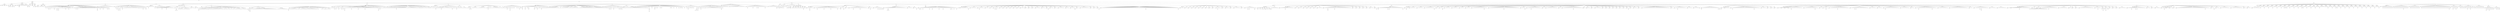 digraph Tree {
	"t0" [label = "TEI"];
	"t1" [label = "teiHeader"];
	"t2" [label = "fileDesc"];
	"t3" [label = "titleStmt"];
	"t4" [label = "title"];
	"t5" [label = "author"];
	"t6" [label = "principal"];
	"t7" [label = "editor"];
	"t8" [label = "editionStmt"];
	"t9" [label = "edition"];
	"t10" [label = "respStmt"];
	"t11" [label = "name"];
	"t12" [label = "resp"];
	"t13" [label = "respStmt"];
	"t14" [label = "name"];
	"t15" [label = "resp"];
	"t16" [label = "publicationStmt"];
	"t17" [label = "publisher"];
	"t18" [label = "date"];
	"t19" [label = "availability"];
	"t20" [label = "licence"];
	"t21" [label = "idno"];
	"t22" [label = "idno"];
	"t23" [label = "idno"];
	"t24" [label = "idno"];
	"t25" [label = "idno"];
	"t26" [label = "sourceDesc"];
	"t27" [label = "bibl"];
	"t28" [label = "author"];
	"t29" [label = "title"];
	"t30" [label = "profileDesc"];
	"t31" [label = "creation"];
	"t32" [label = "date"];
	"t33" [label = "langUsage"];
	"t34" [label = "language"];
	"t35" [label = "textClass"];
	"t36" [label = "keywords"];
	"t37" [label = "term"];
	"t38" [label = "text"];
	"t39" [label = "front"];
	"t40" [label = "titlePage"];
	"t41" [label = "docTitle"];
	"t42" [label = "titlePart"];
	"t43" [label = "titlePart"];
	"t44" [label = "docImprint"];
	"t45" [label = "lb"];
	"t46" [label = "lb"];
	"t47" [label = "lb"];
	"t48" [label = "lb"];
	"t49" [label = "docEdition"];
	"t50" [label = "div"];
	"t51" [label = "head"];
	"t52" [label = "div"];
	"t53" [label = "head"];
	"t54" [label = "p"];
	"t55" [label = "hi"];
	"t56" [label = "p"];
	"t57" [label = "hi"];
	"t58" [label = "p"];
	"t59" [label = "note"];
	"t60" [label = "hi"];
	"t61" [label = "p"];
	"t62" [label = "note"];
	"t63" [label = "hi"];
	"t64" [label = "p"];
	"t65" [label = "note"];
	"t66" [label = "p"];
	"t67" [label = "hi"];
	"t68" [label = "p"];
	"t69" [label = "note"];
	"t70" [label = "hi"];
	"t71" [label = "p"];
	"t72" [label = "hi"];
	"t73" [label = "p"];
	"t74" [label = "quote"];
	"t75" [label = "p"];
	"t76" [label = "note"];
	"t77" [label = "hi"];
	"t78" [label = "p"];
	"t79" [label = "quote"];
	"t80" [label = "p"];
	"t81" [label = "note"];
	"t82" [label = "hi"];
	"t83" [label = "p"];
	"t84" [label = "hi"];
	"t85" [label = "hi"];
	"t86" [label = "p"];
	"t87" [label = "p"];
	"t88" [label = "p"];
	"t89" [label = "p"];
	"t90" [label = "list"];
	"t91" [label = "item"];
	"t92" [label = "item"];
	"t93" [label = "item"];
	"t94" [label = "hi"];
	"t95" [label = "item"];
	"t96" [label = "item"];
	"t97" [label = "hi"];
	"t98" [label = "item"];
	"t99" [label = "p"];
	"t100" [label = "hi"];
	"t101" [label = "hi"];
	"t102" [label = "p"];
	"t103" [label = "list"];
	"t104" [label = "item"];
	"t105" [label = "item"];
	"t106" [label = "hi"];
	"t107" [label = "item"];
	"t108" [label = "hi"];
	"t109" [label = "item"];
	"t110" [label = "item"];
	"t111" [label = "item"];
	"t112" [label = "item"];
	"t113" [label = "item"];
	"t114" [label = "item"];
	"t115" [label = "item"];
	"t116" [label = "item"];
	"t117" [label = "item"];
	"t118" [label = "item"];
	"t119" [label = "item"];
	"t120" [label = "p"];
	"t121" [label = "quote"];
	"t122" [label = "p"];
	"t123" [label = "p"];
	"t124" [label = "quote"];
	"t125" [label = "p"];
	"t126" [label = "note"];
	"t127" [label = "hi"];
	"t128" [label = "p"];
	"t129" [label = "p"];
	"t130" [label = "hi"];
	"t131" [label = "p"];
	"t132" [label = "note"];
	"t133" [label = "hi"];
	"t134" [label = "p"];
	"t135" [label = "note"];
	"t136" [label = "p"];
	"t137" [label = "p"];
	"t138" [label = "note"];
	"t139" [label = "hi"];
	"t140" [label = "p"];
	"t141" [label = "p"];
	"t142" [label = "hi"];
	"t143" [label = "div"];
	"t144" [label = "head"];
	"t145" [label = "p"];
	"t146" [label = "p"];
	"t147" [label = "hi"];
	"t148" [label = "note"];
	"t149" [label = "hi"];
	"t150" [label = "p"];
	"t151" [label = "p"];
	"t152" [label = "note"];
	"t153" [label = "hi"];
	"t154" [label = "p"];
	"t155" [label = "p"];
	"t156" [label = "p"];
	"t157" [label = "p"];
	"t158" [label = "p"];
	"t159" [label = "p"];
	"t160" [label = "p"];
	"t161" [label = "div"];
	"t162" [label = "head"];
	"t163" [label = "p"];
	"t164" [label = "hi"];
	"t165" [label = "p"];
	"t166" [label = "note"];
	"t167" [label = "hi"];
	"t168" [label = "quote"];
	"t169" [label = "p"];
	"t170" [label = "note"];
	"t171" [label = "hi"];
	"t172" [label = "p"];
	"t173" [label = "quote"];
	"t174" [label = "p"];
	"t175" [label = "note"];
	"t176" [label = "hi"];
	"t177" [label = "p"];
	"t178" [label = "hi"];
	"t179" [label = "note"];
	"t180" [label = "hi"];
	"t181" [label = "p"];
	"t182" [label = "p"];
	"t183" [label = "quote"];
	"t184" [label = "p"];
	"t185" [label = "p"];
	"t186" [label = "p"];
	"t187" [label = "hi"];
	"t188" [label = "hi"];
	"t189" [label = "quote"];
	"t190" [label = "l"];
	"t191" [label = "l"];
	"t192" [label = "l"];
	"t193" [label = "l"];
	"t194" [label = "l"];
	"t195" [label = "l"];
	"t196" [label = "l"];
	"t197" [label = "l"];
	"t198" [label = "p"];
	"t199" [label = "note"];
	"t200" [label = "p"];
	"t201" [label = "hi"];
	"t202" [label = "p"];
	"t203" [label = "p"];
	"t204" [label = "p"];
	"t205" [label = "hi"];
	"t206" [label = "p"];
	"t207" [label = "note"];
	"t208" [label = "hi"];
	"t209" [label = "p"];
	"t210" [label = "hi"];
	"t211" [label = "p"];
	"t212" [label = "note"];
	"t213" [label = "hi"];
	"t214" [label = "p"];
	"t215" [label = "p"];
	"t216" [label = "div"];
	"t217" [label = "head"];
	"t218" [label = "div"];
	"t219" [label = "head"];
	"t220" [label = "p"];
	"t221" [label = "hi"];
	"t222" [label = "p"];
	"t223" [label = "p"];
	"t224" [label = "p"];
	"t225" [label = "p"];
	"t226" [label = "div"];
	"t227" [label = "head"];
	"t228" [label = "p"];
	"t229" [label = "p"];
	"t230" [label = "p"];
	"t231" [label = "p"];
	"t232" [label = "p"];
	"t233" [label = "p"];
	"t234" [label = "p"];
	"t235" [label = "div"];
	"t236" [label = "head"];
	"t237" [label = "p"];
	"t238" [label = "p"];
	"t239" [label = "p"];
	"t240" [label = "note"];
	"t241" [label = "hi"];
	"t242" [label = "div"];
	"t243" [label = "head"];
	"t244" [label = "hi"];
	"t245" [label = "div"];
	"t246" [label = "head"];
	"t247" [label = "p"];
	"t248" [label = "p"];
	"t249" [label = "quote"];
	"t250" [label = "l"];
	"t251" [label = "p"];
	"t252" [label = "p"];
	"t253" [label = "quote"];
	"t254" [label = "p"];
	"t255" [label = "p"];
	"t256" [label = "p"];
	"t257" [label = "p"];
	"t258" [label = "p"];
	"t259" [label = "p"];
	"t260" [label = "div"];
	"t261" [label = "head"];
	"t262" [label = "p"];
	"t263" [label = "note"];
	"t264" [label = "hi"];
	"t265" [label = "hi"];
	"t266" [label = "p"];
	"t267" [label = "div"];
	"t268" [label = "head"];
	"t269" [label = "p"];
	"t270" [label = "quote"];
	"t271" [label = "l"];
	"t272" [label = "l"];
	"t273" [label = "l"];
	"t274" [label = "l"];
	"t275" [label = "p"];
	"t276" [label = "quote"];
	"t277" [label = "l"];
	"t278" [label = "l"];
	"t279" [label = "l"];
	"t280" [label = "l"];
	"t281" [label = "l"];
	"t282" [label = "p"];
	"t283" [label = "p"];
	"t284" [label = "p"];
	"t285" [label = "div"];
	"t286" [label = "head"];
	"t287" [label = "p"];
	"t288" [label = "p"];
	"t289" [label = "div"];
	"t290" [label = "head"];
	"t291" [label = "p"];
	"t292" [label = "p"];
	"t293" [label = "div"];
	"t294" [label = "head"];
	"t295" [label = "hi"];
	"t296" [label = "p"];
	"t297" [label = "hi"];
	"t298" [label = "p"];
	"t299" [label = "div"];
	"t300" [label = "head"];
	"t301" [label = "p"];
	"t302" [label = "p"];
	"t303" [label = "p"];
	"t304" [label = "note"];
	"t305" [label = "hi"];
	"t306" [label = "hi"];
	"t307" [label = "hi"];
	"t308" [label = "hi"];
	"t309" [label = "p"];
	"t310" [label = "hi"];
	"t311" [label = "quote"];
	"t312" [label = "p"];
	"t313" [label = "p"];
	"t314" [label = "p"];
	"t315" [label = "hi"];
	"t316" [label = "note"];
	"t317" [label = "p"];
	"t318" [label = "p"];
	"t319" [label = "p"];
	"t320" [label = "quote"];
	"t321" [label = "l"];
	"t322" [label = "l"];
	"t323" [label = "l"];
	"t324" [label = "l"];
	"t325" [label = "p"];
	"t326" [label = "quote"];
	"t327" [label = "l"];
	"t328" [label = "l"];
	"t329" [label = "l"];
	"t330" [label = "l"];
	"t331" [label = "l"];
	"t332" [label = "l"];
	"t333" [label = "l"];
	"t334" [label = "p"];
	"t335" [label = "p"];
	"t336" [label = "hi"];
	"t337" [label = "quote"];
	"t338" [label = "l"];
	"t339" [label = "l"];
	"t340" [label = "p"];
	"t341" [label = "quote"];
	"t342" [label = "l"];
	"t343" [label = "l"];
	"t344" [label = "p"];
	"t345" [label = "quote"];
	"t346" [label = "l"];
	"t347" [label = "p"];
	"t348" [label = "quote"];
	"t349" [label = "l"];
	"t350" [label = "l"];
	"t351" [label = "p"];
	"t352" [label = "quote"];
	"t353" [label = "l"];
	"t354" [label = "l"];
	"t355" [label = "l"];
	"t356" [label = "l"];
	"t357" [label = "l"];
	"t358" [label = "l"];
	"t359" [label = "p"];
	"t360" [label = "quote"];
	"t361" [label = "l"];
	"t362" [label = "l"];
	"t363" [label = "l"];
	"t364" [label = "p"];
	"t365" [label = "p"];
	"t366" [label = "div"];
	"t367" [label = "head"];
	"t368" [label = "p"];
	"t369" [label = "note"];
	"t370" [label = "quote"];
	"t371" [label = "p"];
	"t372" [label = "hi"];
	"t373" [label = "note"];
	"t374" [label = "hi"];
	"t375" [label = "p"];
	"t376" [label = "p"];
	"t377" [label = "p"];
	"t378" [label = "p"];
	"t379" [label = "quote"];
	"t380" [label = "l"];
	"t381" [label = "l"];
	"t382" [label = "l"];
	"t383" [label = "l"];
	"t384" [label = "l"];
	"t385" [label = "l"];
	"t386" [label = "l"];
	"t387" [label = "l"];
	"t388" [label = "l"];
	"t389" [label = "l"];
	"t390" [label = "l"];
	"t391" [label = "l"];
	"t392" [label = "l"];
	"t393" [label = "l"];
	"t394" [label = "l"];
	"t395" [label = "l"];
	"t396" [label = "l"];
	"t397" [label = "l"];
	"t398" [label = "l"];
	"t399" [label = "p"];
	"t400" [label = "quote"];
	"t401" [label = "l"];
	"t402" [label = "l"];
	"t403" [label = "l"];
	"t404" [label = "l"];
	"t405" [label = "l"];
	"t406" [label = "l"];
	"t407" [label = "l"];
	"t408" [label = "l"];
	"t409" [label = "p"];
	"t410" [label = "div"];
	"t411" [label = "head"];
	"t412" [label = "p"];
	"t413" [label = "note"];
	"t414" [label = "hi"];
	"t415" [label = "p"];
	"t416" [label = "p"];
	"t417" [label = "quote"];
	"t418" [label = "l"];
	"t419" [label = "l"];
	"t420" [label = "l"];
	"t421" [label = "l"];
	"t422" [label = "l"];
	"t423" [label = "l"];
	"t424" [label = "p"];
	"t425" [label = "p"];
	"t426" [label = "quote"];
	"t427" [label = "l"];
	"t428" [label = "l"];
	"t429" [label = "p"];
	"t430" [label = "quote"];
	"t431" [label = "l"];
	"t432" [label = "l"];
	"t433" [label = "l"];
	"t434" [label = "l"];
	"t435" [label = "l"];
	"t436" [label = "l"];
	"t437" [label = "p"];
	"t438" [label = "p"];
	"t439" [label = "quote"];
	"t440" [label = "l"];
	"t441" [label = "l"];
	"t442" [label = "l"];
	"t443" [label = "p"];
	"t444" [label = "quote"];
	"t445" [label = "l"];
	"t446" [label = "l"];
	"t447" [label = "l"];
	"t448" [label = "l"];
	"t449" [label = "p"];
	"t450" [label = "p"];
	"t451" [label = "p"];
	"t452" [label = "p"];
	"t453" [label = "quote"];
	"t454" [label = "l"];
	"t455" [label = "p"];
	"t456" [label = "p"];
	"t457" [label = "p"];
	"t458" [label = "quote"];
	"t459" [label = "l"];
	"t460" [label = "l"];
	"t461" [label = "p"];
	"t462" [label = "p"];
	"t463" [label = "hi"];
	"t464" [label = "hi"];
	"t465" [label = "p"];
	"t466" [label = "quote"];
	"t467" [label = "l"];
	"t468" [label = "l"];
	"t469" [label = "l"];
	"t470" [label = "p"];
	"t471" [label = "div"];
	"t472" [label = "head"];
	"t473" [label = "div"];
	"t474" [label = "head"];
	"t475" [label = "p"];
	"t476" [label = "hi"];
	"t477" [label = "p"];
	"t478" [label = "hi"];
	"t479" [label = "note"];
	"t480" [label = "hi"];
	"t481" [label = "p"];
	"t482" [label = "note"];
	"t483" [label = "hi"];
	"t484" [label = "p"];
	"t485" [label = "hi"];
	"t486" [label = "note"];
	"t487" [label = "hi"];
	"t488" [label = "p"];
	"t489" [label = "hi"];
	"t490" [label = "note"];
	"t491" [label = "hi"];
	"t492" [label = "note"];
	"t493" [label = "hi"];
	"t494" [label = "p"];
	"t495" [label = "note"];
	"t496" [label = "hi"];
	"t497" [label = "hi"];
	"t498" [label = "quote"];
	"t499" [label = "l"];
	"t500" [label = "l"];
	"t501" [label = "l"];
	"t502" [label = "l"];
	"t503" [label = "l"];
	"t504" [label = "hi"];
	"t505" [label = "l"];
	"t506" [label = "l"];
	"t507" [label = "l"];
	"t508" [label = "l"];
	"t509" [label = "l"];
	"t510" [label = "hi"];
	"t511" [label = "l"];
	"t512" [label = "l"];
	"t513" [label = "l"];
	"t514" [label = "l"];
	"t515" [label = "l"];
	"t516" [label = "hi"];
	"t517" [label = "l"];
	"t518" [label = "p"];
	"t519" [label = "p"];
	"t520" [label = "p"];
	"t521" [label = "quote"];
	"t522" [label = "l"];
	"t523" [label = "l"];
	"t524" [label = "l"];
	"t525" [label = "l"];
	"t526" [label = "l"];
	"t527" [label = "l"];
	"t528" [label = "l"];
	"t529" [label = "p"];
	"t530" [label = "p"];
	"t531" [label = "hi"];
	"t532" [label = "p"];
	"t533" [label = "p"];
	"t534" [label = "p"];
	"t535" [label = "p"];
	"t536" [label = "p"];
	"t537" [label = "quote"];
	"t538" [label = "p"];
	"t539" [label = "hi"];
	"t540" [label = "hi"];
	"t541" [label = "p"];
	"t542" [label = "note"];
	"t543" [label = "hi"];
	"t544" [label = "p"];
	"t545" [label = "hi"];
	"t546" [label = "p"];
	"t547" [label = "p"];
	"t548" [label = "p"];
	"t549" [label = "p"];
	"t550" [label = "p"];
	"t551" [label = "p"];
	"t552" [label = "p"];
	"t553" [label = "hi"];
	"t554" [label = "hi"];
	"t555" [label = "div"];
	"t556" [label = "head"];
	"t557" [label = "p"];
	"t558" [label = "hi"];
	"t559" [label = "p"];
	"t560" [label = "quote"];
	"t561" [label = "p"];
	"t562" [label = "p"];
	"t563" [label = "hi"];
	"t564" [label = "p"];
	"t565" [label = "p"];
	"t566" [label = "hi"];
	"t567" [label = "hi"];
	"t568" [label = "p"];
	"t569" [label = "p"];
	"t570" [label = "p"];
	"t571" [label = "p"];
	"t572" [label = "hi"];
	"t573" [label = "p"];
	"t574" [label = "p"];
	"t575" [label = "hi"];
	"t576" [label = "p"];
	"t577" [label = "hi"];
	"t578" [label = "note"];
	"t579" [label = "hi"];
	"t580" [label = "quote"];
	"t581" [label = "l"];
	"t582" [label = "l"];
	"t583" [label = "l"];
	"t584" [label = "l"];
	"t585" [label = "l"];
	"t586" [label = "l"];
	"t587" [label = "l"];
	"t588" [label = "p"];
	"t589" [label = "quote"];
	"t590" [label = "l"];
	"t591" [label = "l"];
	"t592" [label = "l"];
	"t593" [label = "l"];
	"t594" [label = "l"];
	"t595" [label = "l"];
	"t596" [label = "l"];
	"t597" [label = "l"];
	"t598" [label = "l"];
	"t599" [label = "p"];
	"t600" [label = "p"];
	"t601" [label = "p"];
	"t602" [label = "p"];
	"t603" [label = "p"];
	"t604" [label = "hi"];
	"t605" [label = "p"];
	"t606" [label = "hi"];
	"t607" [label = "hi"];
	"t608" [label = "p"];
	"t609" [label = "quote"];
	"t610" [label = "l"];
	"t611" [label = "l"];
	"t612" [label = "p"];
	"t613" [label = "quote"];
	"t614" [label = "l"];
	"t615" [label = "l"];
	"t616" [label = "p"];
	"t617" [label = "p"];
	"t618" [label = "hi"];
	"t619" [label = "hi"];
	"t620" [label = "quote"];
	"t621" [label = "l"];
	"t622" [label = "p"];
	"t623" [label = "div"];
	"t624" [label = "head"];
	"t625" [label = "div"];
	"t626" [label = "head"];
	"t627" [label = "p"];
	"t628" [label = "hi"];
	"t629" [label = "p"];
	"t630" [label = "hi"];
	"t631" [label = "p"];
	"t632" [label = "p"];
	"t633" [label = "p"];
	"t634" [label = "note"];
	"t635" [label = "hi"];
	"t636" [label = "div"];
	"t637" [label = "head"];
	"t638" [label = "p"];
	"t639" [label = "hi"];
	"t640" [label = "p"];
	"t641" [label = "p"];
	"t642" [label = "hi"];
	"t643" [label = "hi"];
	"t644" [label = "note"];
	"t645" [label = "hi"];
	"t646" [label = "hi"];
	"t647" [label = "quote"];
	"t648" [label = "l"];
	"t649" [label = "l"];
	"t650" [label = "l"];
	"t651" [label = "l"];
	"t652" [label = "l"];
	"t653" [label = "l"];
	"t654" [label = "p"];
	"t655" [label = "p"];
	"t656" [label = "p"];
	"t657" [label = "note"];
	"t658" [label = "hi"];
	"t659" [label = "p"];
	"t660" [label = "p"];
	"t661" [label = "p"];
	"t662" [label = "note"];
	"t663" [label = "p"];
	"t664" [label = "hi"];
	"t665" [label = "p"];
	"t666" [label = "note"];
	"t667" [label = "hi"];
	"t668" [label = "div"];
	"t669" [label = "head"];
	"t670" [label = "p"];
	"t671" [label = "hi"];
	"t672" [label = "p"];
	"t673" [label = "hi"];
	"t674" [label = "hi"];
	"t675" [label = "hi"];
	"t676" [label = "p"];
	"t677" [label = "hi"];
	"t678" [label = "hi"];
	"t679" [label = "hi"];
	"t680" [label = "div"];
	"t681" [label = "head"];
	"t682" [label = "p"];
	"t683" [label = "hi"];
	"t684" [label = "hi"];
	"t685" [label = "note"];
	"t686" [label = "hi"];
	"t687" [label = "hi"];
	"t688" [label = "quote"];
	"t689" [label = "l"];
	"t690" [label = "l"];
	"t691" [label = "l"];
	"t692" [label = "l"];
	"t693" [label = "l"];
	"t694" [label = "p"];
	"t695" [label = "quote"];
	"t696" [label = "l"];
	"t697" [label = "l"];
	"t698" [label = "l"];
	"t699" [label = "l"];
	"t700" [label = "l"];
	"t701" [label = "l"];
	"t702" [label = "p"];
	"t703" [label = "hi"];
	"t704" [label = "note"];
	"t705" [label = "hi"];
	"t706" [label = "hi"];
	"t707" [label = "p"];
	"t708" [label = "p"];
	"t709" [label = "hi"];
	"t710" [label = "quote"];
	"t711" [label = "l"];
	"t712" [label = "l"];
	"t713" [label = "l"];
	"t714" [label = "l"];
	"t715" [label = "l"];
	"t716" [label = "l"];
	"t717" [label = "l"];
	"t718" [label = "p"];
	"t719" [label = "p"];
	"t720" [label = "p"];
	"t721" [label = "hi"];
	"t722" [label = "p"];
	"t723" [label = "hi"];
	"t724" [label = "hi"];
	"t725" [label = "div"];
	"t726" [label = "head"];
	"t727" [label = "p"];
	"t728" [label = "hi"];
	"t729" [label = "note"];
	"t730" [label = "hi"];
	"t731" [label = "hi"];
	"t732" [label = "p"];
	"t733" [label = "p"];
	"t734" [label = "note"];
	"t735" [label = "hi"];
	"t736" [label = "hi"];
	"t737" [label = "p"];
	"t738" [label = "hi"];
	"t739" [label = "p"];
	"t740" [label = "p"];
	"t741" [label = "hi"];
	"t742" [label = "p"];
	"t743" [label = "hi"];
	"t744" [label = "p"];
	"t745" [label = "p"];
	"t746" [label = "hi"];
	"t747" [label = "p"];
	"t748" [label = "hi"];
	"t749" [label = "p"];
	"t750" [label = "p"];
	"t751" [label = "hi"];
	"t752" [label = "hi"];
	"t753" [label = "note"];
	"t754" [label = "div"];
	"t755" [label = "head"];
	"t756" [label = "div"];
	"t757" [label = "head"];
	"t758" [label = "note"];
	"t759" [label = "hi"];
	"t760" [label = "p"];
	"t761" [label = "p"];
	"t762" [label = "note"];
	"t763" [label = "hi"];
	"t764" [label = "p"];
	"t765" [label = "p"];
	"t766" [label = "hi"];
	"t767" [label = "note"];
	"t768" [label = "hi"];
	"t769" [label = "p"];
	"t770" [label = "p"];
	"t771" [label = "p"];
	"t772" [label = "p"];
	"t773" [label = "p"];
	"t774" [label = "note"];
	"t775" [label = "hi"];
	"t776" [label = "p"];
	"t777" [label = "hi"];
	"t778" [label = "note"];
	"t779" [label = "hi"];
	"t780" [label = "p"];
	"t781" [label = "p"];
	"t782" [label = "p"];
	"t783" [label = "hi"];
	"t784" [label = "hi"];
	"t785" [label = "p"];
	"t786" [label = "p"];
	"t787" [label = "p"];
	"t788" [label = "note"];
	"t789" [label = "hi"];
	"t790" [label = "p"];
	"t791" [label = "hi"];
	"t792" [label = "p"];
	"t793" [label = "p"];
	"t794" [label = "hi"];
	"t795" [label = "div"];
	"t796" [label = "head"];
	"t797" [label = "p"];
	"t798" [label = "hi"];
	"t799" [label = "p"];
	"t800" [label = "p"];
	"t801" [label = "hi"];
	"t802" [label = "p"];
	"t803" [label = "quote"];
	"t804" [label = "l"];
	"t805" [label = "l"];
	"t806" [label = "l"];
	"t807" [label = "l"];
	"t808" [label = "l"];
	"t809" [label = "l"];
	"t810" [label = "l"];
	"t811" [label = "l"];
	"t812" [label = "l"];
	"t813" [label = "p"];
	"t814" [label = "hi"];
	"t815" [label = "p"];
	"t816" [label = "p"];
	"t817" [label = "p"];
	"t818" [label = "p"];
	"t819" [label = "quote"];
	"t820" [label = "l"];
	"t821" [label = "l"];
	"t822" [label = "l"];
	"t823" [label = "l"];
	"t824" [label = "l"];
	"t825" [label = "p"];
	"t826" [label = "quote"];
	"t827" [label = "l"];
	"t828" [label = "l"];
	"t829" [label = "p"];
	"t830" [label = "quote"];
	"t831" [label = "l"];
	"t832" [label = "l"];
	"t833" [label = "l"];
	"t834" [label = "l"];
	"t835" [label = "l"];
	"t836" [label = "l"];
	"t837" [label = "p"];
	"t838" [label = "quote"];
	"t839" [label = "l"];
	"t840" [label = "l"];
	"t841" [label = "l"];
	"t842" [label = "l"];
	"t843" [label = "l"];
	"t844" [label = "l"];
	"t845" [label = "l"];
	"t846" [label = "l"];
	"t847" [label = "l"];
	"t848" [label = "l"];
	"t849" [label = "p"];
	"t850" [label = "p"];
	"t851" [label = "quote"];
	"t852" [label = "l"];
	"t853" [label = "l"];
	"t854" [label = "p"];
	"t855" [label = "quote"];
	"t856" [label = "l"];
	"t857" [label = "p"];
	"t858" [label = "p"];
	"t859" [label = "quote"];
	"t860" [label = "l"];
	"t861" [label = "l"];
	"t862" [label = "l"];
	"t863" [label = "l"];
	"t864" [label = "l"];
	"t865" [label = "l"];
	"t866" [label = "l"];
	"t867" [label = "p"];
	"t868" [label = "hi"];
	"t869" [label = "p"];
	"t870" [label = "p"];
	"t871" [label = "p"];
	"t872" [label = "p"];
	"t873" [label = "div"];
	"t874" [label = "head"];
	"t875" [label = "p"];
	"t876" [label = "hi"];
	"t877" [label = "note"];
	"t878" [label = "hi"];
	"t879" [label = "p"];
	"t880" [label = "p"];
	"t881" [label = "p"];
	"t882" [label = "note"];
	"t883" [label = "hi"];
	"t884" [label = "p"];
	"t885" [label = "hi"];
	"t886" [label = "p"];
	"t887" [label = "p"];
	"t888" [label = "p"];
	"t889" [label = "note"];
	"t890" [label = "hi"];
	"t891" [label = "p"];
	"t892" [label = "hi"];
	"t893" [label = "p"];
	"t894" [label = "quote"];
	"t895" [label = "p"];
	"t896" [label = "p"];
	"t897" [label = "hi"];
	"t898" [label = "p"];
	"t899" [label = "p"];
	"t900" [label = "div"];
	"t901" [label = "head"];
	"t902" [label = "note"];
	"t903" [label = "hi"];
	"t904" [label = "p"];
	"t905" [label = "note"];
	"t906" [label = "hi"];
	"t907" [label = "hi"];
	"t908" [label = "hi"];
	"t909" [label = "hi"];
	"t910" [label = "p"];
	"t911" [label = "p"];
	"t912" [label = "hi"];
	"t913" [label = "quote"];
	"t914" [label = "l"];
	"t915" [label = "l"];
	"t916" [label = "l"];
	"t917" [label = "l"];
	"t918" [label = "l"];
	"t919" [label = "l"];
	"t920" [label = "l"];
	"t921" [label = "l"];
	"t922" [label = "l"];
	"t923" [label = "l"];
	"t924" [label = "l"];
	"t925" [label = "l"];
	"t926" [label = "l"];
	"t927" [label = "l"];
	"t928" [label = "p"];
	"t929" [label = "div"];
	"t930" [label = "head"];
	"t931" [label = "p"];
	"t932" [label = "hi"];
	"t933" [label = "p"];
	"t934" [label = "p"];
	"t935" [label = "p"];
	"t936" [label = "p"];
	"t937" [label = "p"];
	"t938" [label = "hi"];
	"t939" [label = "p"];
	"t940" [label = "hi"];
	"t941" [label = "p"];
	"t942" [label = "p"];
	"t943" [label = "quote"];
	"t944" [label = "p"];
	"t945" [label = "note"];
	"t946" [label = "hi"];
	"t947" [label = "hi"];
	"t948" [label = "p"];
	"t949" [label = "quote"];
	"t950" [label = "p"];
	"t951" [label = "p"];
	"t952" [label = "p"];
	"t953" [label = "note"];
	"t954" [label = "hi"];
	"t955" [label = "p"];
	"t956" [label = "hi"];
	"t957" [label = "p"];
	"t958" [label = "hi"];
	"t959" [label = "p"];
	"t960" [label = "p"];
	"t961" [label = "hi"];
	"t962" [label = "p"];
	"t963" [label = "hi"];
	"t964" [label = "p"];
	"t965" [label = "p"];
	"t966" [label = "p"];
	"t967" [label = "p"];
	"t968" [label = "p"];
	"t969" [label = "p"];
	"t970" [label = "p"];
	"t971" [label = "hi"];
	"t972" [label = "hi"];
	"t973" [label = "p"];
	"t974" [label = "p"];
	"t975" [label = "hi"];
	"t976" [label = "p"];
	"t977" [label = "p"];
	"t978" [label = "hi"];
	"t979" [label = "p"];
	"t980" [label = "p"];
	"t981" [label = "hi"];
	"t982" [label = "p"];
	"t983" [label = "hi"];
	"t984" [label = "hi"];
	"t985" [label = "hi"];
	"t986" [label = "p"];
	"t987" [label = "p"];
	"t988" [label = "p"];
	"t989" [label = "hi"];
	"t990" [label = "div"];
	"t991" [label = "head"];
	"t992" [label = "p"];
	"t993" [label = "hi"];
	"t994" [label = "p"];
	"t995" [label = "note"];
	"t996" [label = "hi"];
	"t997" [label = "p"];
	"t998" [label = "hi"];
	"t999" [label = "hi"];
	"t1000" [label = "hi"];
	"t1001" [label = "p"];
	"t1002" [label = "hi"];
	"t1003" [label = "p"];
	"t1004" [label = "p"];
	"t1005" [label = "p"];
	"t1006" [label = "quote"];
	"t1007" [label = "p"];
	"t1008" [label = "note"];
	"t1009" [label = "hi"];
	"t1010" [label = "hi"];
	"t1011" [label = "hi"];
	"t1012" [label = "div"];
	"t1013" [label = "head"];
	"t1014" [label = "note"];
	"t1015" [label = "hi"];
	"t1016" [label = "p"];
	"t1017" [label = "p"];
	"t1018" [label = "hi"];
	"t1019" [label = "note"];
	"t1020" [label = "hi"];
	"t1021" [label = "p"];
	"t1022" [label = "hi"];
	"t1023" [label = "p"];
	"t1024" [label = "hi"];
	"t1025" [label = "p"];
	"t1026" [label = "p"];
	"t1027" [label = "note"];
	"t1028" [label = "p"];
	"t1029" [label = "quote"];
	"t1030" [label = "l"];
	"t1031" [label = "l"];
	"t1032" [label = "l"];
	"t1033" [label = "l"];
	"t1034" [label = "l"];
	"t1035" [label = "l"];
	"t1036" [label = "l"];
	"t1037" [label = "l"];
	"t1038" [label = "l"];
	"t1039" [label = "l"];
	"t1040" [label = "p"];
	"t1041" [label = "hi"];
	"t1042" [label = "p"];
	"t1043" [label = "p"];
	"t1044" [label = "p"];
	"t1045" [label = "quote"];
	"t1046" [label = "p"];
	"t1047" [label = "note"];
	"t1048" [label = "p"];
	"t1049" [label = "p"];
	"t1050" [label = "hi"];
	"t1051" [label = "p"];
	"t1052" [label = "p"];
	"t1053" [label = "p"];
	"t1054" [label = "p"];
	"t1055" [label = "div"];
	"t1056" [label = "head"];
	"t1057" [label = "p"];
	"t1058" [label = "hi"];
	"t1059" [label = "hi"];
	"t1060" [label = "p"];
	"t1061" [label = "p"];
	"t1062" [label = "p"];
	"t1063" [label = "p"];
	"t1064" [label = "p"];
	"t1065" [label = "p"];
	"t1066" [label = "p"];
	"t1067" [label = "p"];
	"t1068" [label = "p"];
	"t1069" [label = "p"];
	"t1070" [label = "p"];
	"t1071" [label = "div"];
	"t1072" [label = "head"];
	"t1073" [label = "p"];
	"t1074" [label = "p"];
	"t1075" [label = "p"];
	"t1076" [label = "p"];
	"t1077" [label = "p"];
	"t1078" [label = "p"];
	"t1079" [label = "p"];
	"t1080" [label = "p"];
	"t1081" [label = "p"];
	"t1082" [label = "p"];
	"t1083" [label = "p"];
	"t1084" [label = "div"];
	"t1085" [label = "head"];
	"t1086" [label = "p"];
	"t1087" [label = "hi"];
	"t1088" [label = "p"];
	"t1089" [label = "p"];
	"t1090" [label = "p"];
	"t1091" [label = "p"];
	"t1092" [label = "hi"];
	"t1093" [label = "p"];
	"t1094" [label = "p"];
	"t1095" [label = "p"];
	"t1096" [label = "hi"];
	"t1097" [label = "p"];
	"t1098" [label = "hi"];
	"t1099" [label = "p"];
	"t1100" [label = "p"];
	"t1101" [label = "p"];
	"t1102" [label = "p"];
	"t1103" [label = "p"];
	"t1104" [label = "hi"];
	"t1105" [label = "p"];
	"t1106" [label = "div"];
	"t1107" [label = "head"];
	"t1108" [label = "p"];
	"t1109" [label = "p"];
	"t1110" [label = "p"];
	"t1111" [label = "p"];
	"t1112" [label = "p"];
	"t1113" [label = "p"];
	"t1114" [label = "p"];
	"t1115" [label = "div"];
	"t1116" [label = "head"];
	"t1117" [label = "p"];
	"t1118" [label = "div"];
	"t1119" [label = "head"];
	"t1120" [label = "p"];
	"t1121" [label = "p"];
	"t1122" [label = "p"];
	"t1123" [label = "body"];
	"t1124" [label = "head"];
	"t1125" [label = "lb"];
	"t1126" [label = "lb"];
	"t1127" [label = "div"];
	"t1128" [label = "head"];
	"t1129" [label = "p"];
	"t1130" [label = "p"];
	"t1131" [label = "hi"];
	"t1132" [label = "note"];
	"t1133" [label = "hi"];
	"t1134" [label = "p"];
	"t1135" [label = "hi"];
	"t1136" [label = "lb"];
	"t1137" [label = "div"];
	"t1138" [label = "head"];
	"t1139" [label = "p"];
	"t1140" [label = "hi"];
	"t1141" [label = "p"];
	"t1142" [label = "p"];
	"t1143" [label = "p"];
	"t1144" [label = "label"];
	"t1145" [label = "p"];
	"t1146" [label = "label"];
	"t1147" [label = "div"];
	"t1148" [label = "head"];
	"t1149" [label = "castList"];
	"t1150" [label = "castItem"];
	"t1151" [label = "role"];
	"t1152" [label = "role"];
	"t1153" [label = "roleDesc"];
	"t1154" [label = "castItem"];
	"t1155" [label = "role"];
	"t1156" [label = "role"];
	"t1157" [label = "castItem"];
	"t1158" [label = "role"];
	"t1159" [label = "role"];
	"t1160" [label = "castItem"];
	"t1161" [label = "role"];
	"t1162" [label = "role"];
	"t1163" [label = "castItem"];
	"t1164" [label = "role"];
	"t1165" [label = "castItem"];
	"t1166" [label = "role"];
	"t1167" [label = "castItem"];
	"t1168" [label = "role"];
	"t1169" [label = "pb"];
	"t1170" [label = "role"];
	"t1171" [label = "div"];
	"t1172" [label = "head"];
	"t1173" [label = "div"];
	"t1174" [label = "head"];
	"t1175" [label = "stage"];
	"t1176" [label = "sp"];
	"t1177" [label = "speaker"];
	"t1178" [label = "l"];
	"t1179" [label = "l"];
	"t1180" [label = "note"];
	"t1181" [label = "hi"];
	"t1182" [label = "l"];
	"t1183" [label = "l"];
	"t1184" [label = "sp"];
	"t1185" [label = "speaker"];
	"t1186" [label = "l"];
	"t1187" [label = "l"];
	"t1188" [label = "pb"];
	"t1189" [label = "p"];
	"t1190" [label = "p"];
	"t1191" [label = "l"];
	"t1192" [label = "l"];
	"t1193" [label = "l"];
	"t1194" [label = "hi"];
	"t1195" [label = "l"];
	"t1196" [label = "l"];
	"t1197" [label = "l"];
	"t1198" [label = "l"];
	"t1199" [label = "l"];
	"t1200" [label = "hi"];
	"t1201" [label = "l"];
	"t1202" [label = "l"];
	"t1203" [label = "l"];
	"t1204" [label = "l"];
	"t1205" [label = "l"];
	"t1206" [label = "hi"];
	"t1207" [label = "l"];
	"t1208" [label = "sp"];
	"t1209" [label = "speaker"];
	"t1210" [label = "hi"];
	"t1211" [label = "l"];
	"t1212" [label = "l"];
	"t1213" [label = "ref"];
	"t1214" [label = "sp"];
	"t1215" [label = "speaker"];
	"t1216" [label = "l"];
	"t1217" [label = "sp"];
	"t1218" [label = "speaker"];
	"t1219" [label = "l"];
	"t1220" [label = "l"];
	"t1221" [label = "l"];
	"t1222" [label = "pb"];
	"t1223" [label = "l"];
	"t1224" [label = "l"];
	"t1225" [label = "l"];
	"t1226" [label = "l"];
	"t1227" [label = "l"];
	"t1228" [label = "ref"];
	"t1229" [label = "l"];
	"t1230" [label = "l"];
	"t1231" [label = "l"];
	"t1232" [label = "l"];
	"t1233" [label = "l"];
	"t1234" [label = "sp"];
	"t1235" [label = "speaker"];
	"t1236" [label = "l"];
	"t1237" [label = "ref"];
	"t1238" [label = "l"];
	"t1239" [label = "sp"];
	"t1240" [label = "speaker"];
	"t1241" [label = "l"];
	"t1242" [label = "l"];
	"t1243" [label = "l"];
	"t1244" [label = "ref"];
	"t1245" [label = "l"];
	"t1246" [label = "ref"];
	"t1247" [label = "l"];
	"t1248" [label = "ref"];
	"t1249" [label = "l"];
	"t1250" [label = "note"];
	"t1251" [label = "pb"];
	"t1252" [label = "div"];
	"t1253" [label = "head"];
	"t1254" [label = "stage"];
	"t1255" [label = "sp"];
	"t1256" [label = "speaker"];
	"t1257" [label = "l"];
	"t1258" [label = "l"];
	"t1259" [label = "l"];
	"t1260" [label = "note"];
	"t1261" [label = "hi"];
	"t1262" [label = "hi"];
	"t1263" [label = "l"];
	"t1264" [label = "l"];
	"t1265" [label = "l"];
	"t1266" [label = "l"];
	"t1267" [label = "l"];
	"t1268" [label = "l"];
	"t1269" [label = "l"];
	"t1270" [label = "l"];
	"t1271" [label = "l"];
	"t1272" [label = "l"];
	"t1273" [label = "l"];
	"t1274" [label = "l"];
	"t1275" [label = "l"];
	"t1276" [label = "sp"];
	"t1277" [label = "speaker"];
	"t1278" [label = "l"];
	"t1279" [label = "l"];
	"t1280" [label = "l"];
	"t1281" [label = "sp"];
	"t1282" [label = "speaker"];
	"t1283" [label = "l"];
	"t1284" [label = "l"];
	"t1285" [label = "pb"];
	"t1286" [label = "div"];
	"t1287" [label = "head"];
	"t1288" [label = "sp"];
	"t1289" [label = "speaker"];
	"t1290" [label = "l"];
	"t1291" [label = "ref"];
	"t1292" [label = "ref"];
	"t1293" [label = "l"];
	"t1294" [label = "l"];
	"t1295" [label = "ref"];
	"t1296" [label = "l"];
	"t1297" [label = "l"];
	"t1298" [label = "l"];
	"t1299" [label = "l"];
	"t1300" [label = "l"];
	"t1301" [label = "ref"];
	"t1302" [label = "l"];
	"t1303" [label = "l"];
	"t1304" [label = "ref"];
	"t1305" [label = "l"];
	"t1306" [label = "l"];
	"t1307" [label = "l"];
	"t1308" [label = "l"];
	"t1309" [label = "l"];
	"t1310" [label = "ref"];
	"t1311" [label = "l"];
	"t1312" [label = "l"];
	"t1313" [label = "l"];
	"t1314" [label = "pb"];
	"t1315" [label = "l"];
	"t1316" [label = "l"];
	"t1317" [label = "l"];
	"t1318" [label = "l"];
	"t1319" [label = "l"];
	"t1320" [label = "l"];
	"t1321" [label = "ref"];
	"t1322" [label = "ref"];
	"t1323" [label = "l"];
	"t1324" [label = "l"];
	"t1325" [label = "ref"];
	"t1326" [label = "l"];
	"t1327" [label = "l"];
	"t1328" [label = "pb"];
	"t1329" [label = "div"];
	"t1330" [label = "head"];
	"t1331" [label = "stage"];
	"t1332" [label = "note"];
	"t1333" [label = "stage"];
	"t1334" [label = "sp"];
	"t1335" [label = "speaker"];
	"t1336" [label = "l"];
	"t1337" [label = "l"];
	"t1338" [label = "l"];
	"t1339" [label = "l"];
	"t1340" [label = "l"];
	"t1341" [label = "l"];
	"t1342" [label = "ref"];
	"t1343" [label = "sp"];
	"t1344" [label = "speaker"];
	"t1345" [label = "l"];
	"t1346" [label = "l"];
	"t1347" [label = "l"];
	"t1348" [label = "l"];
	"t1349" [label = "sp"];
	"t1350" [label = "speaker"];
	"t1351" [label = "l"];
	"t1352" [label = "note"];
	"t1353" [label = "l"];
	"t1354" [label = "l"];
	"t1355" [label = "l"];
	"t1356" [label = "sp"];
	"t1357" [label = "speaker"];
	"t1358" [label = "l"];
	"t1359" [label = "l"];
	"t1360" [label = "sp"];
	"t1361" [label = "speaker"];
	"t1362" [label = "l"];
	"t1363" [label = "sp"];
	"t1364" [label = "speaker"];
	"t1365" [label = "l"];
	"t1366" [label = "pb"];
	"t1367" [label = "l"];
	"t1368" [label = "ref"];
	"t1369" [label = "l"];
	"t1370" [label = "sp"];
	"t1371" [label = "speaker"];
	"t1372" [label = "l"];
	"t1373" [label = "sp"];
	"t1374" [label = "speaker"];
	"t1375" [label = "l"];
	"t1376" [label = "sp"];
	"t1377" [label = "speaker"];
	"t1378" [label = "l"];
	"t1379" [label = "sp"];
	"t1380" [label = "speaker"];
	"t1381" [label = "l"];
	"t1382" [label = "sp"];
	"t1383" [label = "speaker"];
	"t1384" [label = "l"];
	"t1385" [label = "sp"];
	"t1386" [label = "speaker"];
	"t1387" [label = "l"];
	"t1388" [label = "sp"];
	"t1389" [label = "speaker"];
	"t1390" [label = "l"];
	"t1391" [label = "l"];
	"t1392" [label = "sp"];
	"t1393" [label = "speaker"];
	"t1394" [label = "l"];
	"t1395" [label = "sp"];
	"t1396" [label = "speaker"];
	"t1397" [label = "l"];
	"t1398" [label = "sp"];
	"t1399" [label = "speaker"];
	"t1400" [label = "l"];
	"t1401" [label = "sp"];
	"t1402" [label = "speaker"];
	"t1403" [label = "l"];
	"t1404" [label = "l"];
	"t1405" [label = "l"];
	"t1406" [label = "sp"];
	"t1407" [label = "speaker"];
	"t1408" [label = "l"];
	"t1409" [label = "l"];
	"t1410" [label = "sp"];
	"t1411" [label = "speaker"];
	"t1412" [label = "l"];
	"t1413" [label = "pb"];
	"t1414" [label = "sp"];
	"t1415" [label = "speaker"];
	"t1416" [label = "l"];
	"t1417" [label = "l"];
	"t1418" [label = "sp"];
	"t1419" [label = "speaker"];
	"t1420" [label = "l"];
	"t1421" [label = "sp"];
	"t1422" [label = "speaker"];
	"t1423" [label = "l"];
	"t1424" [label = "l"];
	"t1425" [label = "l"];
	"t1426" [label = "l"];
	"t1427" [label = "sp"];
	"t1428" [label = "speaker"];
	"t1429" [label = "l"];
	"t1430" [label = "l"];
	"t1431" [label = "sp"];
	"t1432" [label = "speaker"];
	"t1433" [label = "l"];
	"t1434" [label = "l"];
	"t1435" [label = "l"];
	"t1436" [label = "note"];
	"t1437" [label = "sp"];
	"t1438" [label = "speaker"];
	"t1439" [label = "l"];
	"t1440" [label = "sp"];
	"t1441" [label = "speaker"];
	"t1442" [label = "l"];
	"t1443" [label = "l"];
	"t1444" [label = "l"];
	"t1445" [label = "l"];
	"t1446" [label = "l"];
	"t1447" [label = "l"];
	"t1448" [label = "sp"];
	"t1449" [label = "speaker"];
	"t1450" [label = "l"];
	"t1451" [label = "sp"];
	"t1452" [label = "speaker"];
	"t1453" [label = "l"];
	"t1454" [label = "sp"];
	"t1455" [label = "speaker"];
	"t1456" [label = "l"];
	"t1457" [label = "pb"];
	"t1458" [label = "sp"];
	"t1459" [label = "speaker"];
	"t1460" [label = "l"];
	"t1461" [label = "l"];
	"t1462" [label = "l"];
	"t1463" [label = "l"];
	"t1464" [label = "l"];
	"t1465" [label = "l"];
	"t1466" [label = "l"];
	"t1467" [label = "l"];
	"t1468" [label = "l"];
	"t1469" [label = "l"];
	"t1470" [label = "l"];
	"t1471" [label = "l"];
	"t1472" [label = "l"];
	"t1473" [label = "l"];
	"t1474" [label = "l"];
	"t1475" [label = "l"];
	"t1476" [label = "l"];
	"t1477" [label = "l"];
	"t1478" [label = "l"];
	"t1479" [label = "l"];
	"t1480" [label = "l"];
	"t1481" [label = "l"];
	"t1482" [label = "l"];
	"t1483" [label = "l"];
	"t1484" [label = "l"];
	"t1485" [label = "l"];
	"t1486" [label = "l"];
	"t1487" [label = "l"];
	"t1488" [label = "l"];
	"t1489" [label = "l"];
	"t1490" [label = "l"];
	"t1491" [label = "l"];
	"t1492" [label = "l"];
	"t1493" [label = "pb"];
	"t1494" [label = "l"];
	"t1495" [label = "l"];
	"t1496" [label = "l"];
	"t1497" [label = "l"];
	"t1498" [label = "l"];
	"t1499" [label = "l"];
	"t1500" [label = "l"];
	"t1501" [label = "l"];
	"t1502" [label = "l"];
	"t1503" [label = "l"];
	"t1504" [label = "l"];
	"t1505" [label = "l"];
	"t1506" [label = "l"];
	"t1507" [label = "l"];
	"t1508" [label = "l"];
	"t1509" [label = "l"];
	"t1510" [label = "l"];
	"t1511" [label = "l"];
	"t1512" [label = "l"];
	"t1513" [label = "l"];
	"t1514" [label = "l"];
	"t1515" [label = "l"];
	"t1516" [label = "l"];
	"t1517" [label = "l"];
	"t1518" [label = "pb"];
	"t1519" [label = "div"];
	"t1520" [label = "head"];
	"t1521" [label = "sp"];
	"t1522" [label = "speaker"];
	"t1523" [label = "l"];
	"t1524" [label = "l"];
	"t1525" [label = "sp"];
	"t1526" [label = "speaker"];
	"t1527" [label = "l"];
	"t1528" [label = "sp"];
	"t1529" [label = "speaker"];
	"t1530" [label = "l"];
	"t1531" [label = "sp"];
	"t1532" [label = "speaker"];
	"t1533" [label = "l"];
	"t1534" [label = "sp"];
	"t1535" [label = "speaker"];
	"t1536" [label = "l"];
	"t1537" [label = "sp"];
	"t1538" [label = "speaker"];
	"t1539" [label = "l"];
	"t1540" [label = "sp"];
	"t1541" [label = "speaker"];
	"t1542" [label = "l"];
	"t1543" [label = "sp"];
	"t1544" [label = "speaker"];
	"t1545" [label = "l"];
	"t1546" [label = "sp"];
	"t1547" [label = "speaker"];
	"t1548" [label = "l"];
	"t1549" [label = "sp"];
	"t1550" [label = "speaker"];
	"t1551" [label = "l"];
	"t1552" [label = "sp"];
	"t1553" [label = "speaker"];
	"t1554" [label = "l"];
	"t1555" [label = "pb"];
	"t1556" [label = "l"];
	"t1557" [label = "l"];
	"t1558" [label = "sp"];
	"t1559" [label = "speaker"];
	"t1560" [label = "l"];
	"t1561" [label = "sp"];
	"t1562" [label = "speaker"];
	"t1563" [label = "l"];
	"t1564" [label = "l"];
	"t1565" [label = "sp"];
	"t1566" [label = "speaker"];
	"t1567" [label = "l"];
	"t1568" [label = "sp"];
	"t1569" [label = "speaker"];
	"t1570" [label = "l"];
	"t1571" [label = "l"];
	"t1572" [label = "l"];
	"t1573" [label = "l"];
	"t1574" [label = "sp"];
	"t1575" [label = "speaker"];
	"t1576" [label = "l"];
	"t1577" [label = "sp"];
	"t1578" [label = "speaker"];
	"t1579" [label = "l"];
	"t1580" [label = "l"];
	"t1581" [label = "note"];
	"t1582" [label = "l"];
	"t1583" [label = "pb"];
	"t1584" [label = "l"];
	"t1585" [label = "l"];
	"t1586" [label = "l"];
	"t1587" [label = "l"];
	"t1588" [label = "note"];
	"t1589" [label = "p"];
	"t1590" [label = "div"];
	"t1591" [label = "head"];
	"t1592" [label = "div"];
	"t1593" [label = "head"];
	"t1594" [label = "castList"];
	"t1595" [label = "castItem"];
	"t1596" [label = "role"];
	"t1597" [label = "castItem"];
	"t1598" [label = "role"];
	"t1599" [label = "castItem"];
	"t1600" [label = "role"];
	"t1601" [label = "castItem"];
	"t1602" [label = "role"];
	"t1603" [label = "roleDesc"];
	"t1604" [label = "castItem"];
	"t1605" [label = "role"];
	"t1606" [label = "castItem"];
	"t1607" [label = "role"];
	"t1608" [label = "roleDesc"];
	"t1609" [label = "p"];
	"t1610" [label = "pb"];
	"t1611" [label = "lb"];
	"t1612" [label = "lb"];
	"t1613" [label = "lb"];
	"t1614" [label = "lb"];
	"t1615" [label = "hi"];
	"t1616" [label = "div"];
	"t1617" [label = "head"];
	"t1618" [label = "stage"];
	"t1619" [label = "sp"];
	"t1620" [label = "speaker"];
	"t1621" [label = "l"];
	"t1622" [label = "l"];
	"t1623" [label = "l"];
	"t1624" [label = "l"];
	"t1625" [label = "pb"];
	"t1626" [label = "l"];
	"t1627" [label = "l"];
	"t1628" [label = "l"];
	"t1629" [label = "l"];
	"t1630" [label = "l"];
	"t1631" [label = "l"];
	"t1632" [label = "sp"];
	"t1633" [label = "speaker"];
	"t1634" [label = "l"];
	"t1635" [label = "sp"];
	"t1636" [label = "speaker"];
	"t1637" [label = "l"];
	"t1638" [label = "l"];
	"t1639" [label = "sp"];
	"t1640" [label = "speaker"];
	"t1641" [label = "l"];
	"t1642" [label = "sp"];
	"t1643" [label = "speaker"];
	"t1644" [label = "l"];
	"t1645" [label = "sp"];
	"t1646" [label = "speaker"];
	"t1647" [label = "l"];
	"t1648" [label = "sp"];
	"t1649" [label = "speaker"];
	"t1650" [label = "l"];
	"t1651" [label = "sp"];
	"t1652" [label = "speaker"];
	"t1653" [label = "l"];
	"t1654" [label = "l"];
	"t1655" [label = "l"];
	"t1656" [label = "sp"];
	"t1657" [label = "speaker"];
	"t1658" [label = "l"];
	"t1659" [label = "l"];
	"t1660" [label = "l"];
	"t1661" [label = "note"];
	"t1662" [label = "hi"];
	"t1663" [label = "l"];
	"t1664" [label = "l"];
	"t1665" [label = "l"];
	"t1666" [label = "l"];
	"t1667" [label = "l"];
	"t1668" [label = "pb"];
	"t1669" [label = "l"];
	"t1670" [label = "l"];
	"t1671" [label = "l"];
	"t1672" [label = "l"];
	"t1673" [label = "l"];
	"t1674" [label = "l"];
	"t1675" [label = "l"];
	"t1676" [label = "l"];
	"t1677" [label = "l"];
	"t1678" [label = "l"];
	"t1679" [label = "l"];
	"t1680" [label = "l"];
	"t1681" [label = "sp"];
	"t1682" [label = "speaker"];
	"t1683" [label = "l"];
	"t1684" [label = "sp"];
	"t1685" [label = "speaker"];
	"t1686" [label = "l"];
	"t1687" [label = "sp"];
	"t1688" [label = "speaker"];
	"t1689" [label = "l"];
	"t1690" [label = "sp"];
	"t1691" [label = "speaker"];
	"t1692" [label = "l"];
	"t1693" [label = "sp"];
	"t1694" [label = "speaker"];
	"t1695" [label = "l"];
	"t1696" [label = "sp"];
	"t1697" [label = "speaker"];
	"t1698" [label = "l"];
	"t1699" [label = "l"];
	"t1700" [label = "sp"];
	"t1701" [label = "speaker"];
	"t1702" [label = "l"];
	"t1703" [label = "pb"];
	"t1704" [label = "div"];
	"t1705" [label = "head"];
	"t1706" [label = "sp"];
	"t1707" [label = "speaker"];
	"t1708" [label = "note"];
	"t1709" [label = "l"];
	"t1710" [label = "l"];
	"t1711" [label = "l"];
	"t1712" [label = "l"];
	"t1713" [label = "l"];
	"t1714" [label = "l"];
	"t1715" [label = "l"];
	"t1716" [label = "note"];
	"t1717" [label = "l"];
	"t1718" [label = "ref"];
	"t1719" [label = "l"];
	"t1720" [label = "l"];
	"t1721" [label = "l"];
	"t1722" [label = "l"];
	"t1723" [label = "l"];
	"t1724" [label = "l"];
	"t1725" [label = "l"];
	"t1726" [label = "l"];
	"t1727" [label = "l"];
	"t1728" [label = "l"];
	"t1729" [label = "pb"];
	"t1730" [label = "div"];
	"t1731" [label = "head"];
	"t1732" [label = "stage"];
	"t1733" [label = "sp"];
	"t1734" [label = "speaker"];
	"t1735" [label = "l"];
	"t1736" [label = "note"];
	"t1737" [label = "l"];
	"t1738" [label = "sp"];
	"t1739" [label = "speaker"];
	"t1740" [label = "l"];
	"t1741" [label = "l"];
	"t1742" [label = "l"];
	"t1743" [label = "l"];
	"t1744" [label = "sp"];
	"t1745" [label = "speaker"];
	"t1746" [label = "l"];
	"t1747" [label = "l"];
	"t1748" [label = "l"];
	"t1749" [label = "l"];
	"t1750" [label = "sp"];
	"t1751" [label = "speaker"];
	"t1752" [label = "l"];
	"t1753" [label = "l"];
	"t1754" [label = "l"];
	"t1755" [label = "l"];
	"t1756" [label = "l"];
	"t1757" [label = "l"];
	"t1758" [label = "l"];
	"t1759" [label = "pb"];
	"t1760" [label = "sp"];
	"t1761" [label = "speaker"];
	"t1762" [label = "l"];
	"t1763" [label = "sp"];
	"t1764" [label = "speaker"];
	"t1765" [label = "l"];
	"t1766" [label = "l"];
	"t1767" [label = "note"];
	"t1768" [label = "sp"];
	"t1769" [label = "speaker"];
	"t1770" [label = "l"];
	"t1771" [label = "l"];
	"t1772" [label = "l"];
	"t1773" [label = "l"];
	"t1774" [label = "sp"];
	"t1775" [label = "speaker"];
	"t1776" [label = "l"];
	"t1777" [label = "l"];
	"t1778" [label = "l"];
	"t1779" [label = "l"];
	"t1780" [label = "sp"];
	"t1781" [label = "speaker"];
	"t1782" [label = "l"];
	"t1783" [label = "l"];
	"t1784" [label = "l"];
	"t1785" [label = "sp"];
	"t1786" [label = "speaker"];
	"t1787" [label = "l"];
	"t1788" [label = "l"];
	"t1789" [label = "l"];
	"t1790" [label = "sp"];
	"t1791" [label = "speaker"];
	"t1792" [label = "l"];
	"t1793" [label = "l"];
	"t1794" [label = "l"];
	"t1795" [label = "l"];
	"t1796" [label = "l"];
	"t1797" [label = "l"];
	"t1798" [label = "l"];
	"t1799" [label = "l"];
	"t1800" [label = "l"];
	"t1801" [label = "pb"];
	"t1802" [label = "l"];
	"t1803" [label = "l"];
	"t1804" [label = "sp"];
	"t1805" [label = "speaker"];
	"t1806" [label = "l"];
	"t1807" [label = "l"];
	"t1808" [label = "l"];
	"t1809" [label = "l"];
	"t1810" [label = "l"];
	"t1811" [label = "l"];
	"t1812" [label = "l"];
	"t1813" [label = "l"];
	"t1814" [label = "l"];
	"t1815" [label = "l"];
	"t1816" [label = "l"];
	"t1817" [label = "ref"];
	"t1818" [label = "l"];
	"t1819" [label = "l"];
	"t1820" [label = "l"];
	"t1821" [label = "l"];
	"t1822" [label = "l"];
	"t1823" [label = "l"];
	"t1824" [label = "l"];
	"t1825" [label = "l"];
	"t1826" [label = "l"];
	"t1827" [label = "l"];
	"t1828" [label = "l"];
	"t1829" [label = "sp"];
	"t1830" [label = "speaker"];
	"t1831" [label = "l"];
	"t1832" [label = "l"];
	"t1833" [label = "l"];
	"t1834" [label = "pb"];
	"t1835" [label = "sp"];
	"t1836" [label = "speaker"];
	"t1837" [label = "l"];
	"t1838" [label = "l"];
	"t1839" [label = "l"];
	"t1840" [label = "ref"];
	"t1841" [label = "l"];
	"t1842" [label = "l"];
	"t1843" [label = "l"];
	"t1844" [label = "l"];
	"t1845" [label = "l"];
	"t1846" [label = "l"];
	"t1847" [label = "l"];
	"t1848" [label = "sp"];
	"t1849" [label = "speaker"];
	"t1850" [label = "l"];
	"t1851" [label = "sp"];
	"t1852" [label = "speaker"];
	"t1853" [label = "l"];
	"t1854" [label = "l"];
	"t1855" [label = "l"];
	"t1856" [label = "l"];
	"t1857" [label = "l"];
	"t1858" [label = "l"];
	"t1859" [label = "l"];
	"t1860" [label = "l"];
	"t1861" [label = "sp"];
	"t1862" [label = "speaker"];
	"t1863" [label = "l"];
	"t1864" [label = "sp"];
	"t1865" [label = "speaker"];
	"t1866" [label = "l"];
	"t1867" [label = "l"];
	"t1868" [label = "l"];
	"t1869" [label = "l"];
	"t1870" [label = "l"];
	"t1871" [label = "l"];
	"t1872" [label = "l"];
	"t1873" [label = "l"];
	"t1874" [label = "pb"];
	"t1875" [label = "l"];
	"t1876" [label = "l"];
	"t1877" [label = "l"];
	"t1878" [label = "l"];
	"t1879" [label = "l"];
	"t1880" [label = "l"];
	"t1881" [label = "sp"];
	"t1882" [label = "speaker"];
	"t1883" [label = "l"];
	"t1884" [label = "sp"];
	"t1885" [label = "speaker"];
	"t1886" [label = "l"];
	"t1887" [label = "l"];
	"t1888" [label = "sp"];
	"t1889" [label = "speaker"];
	"t1890" [label = "l"];
	"t1891" [label = "sp"];
	"t1892" [label = "speaker"];
	"t1893" [label = "l"];
	"t1894" [label = "l"];
	"t1895" [label = "l"];
	"t1896" [label = "l"];
	"t1897" [label = "sp"];
	"t1898" [label = "speaker"];
	"t1899" [label = "l"];
	"t1900" [label = "sp"];
	"t1901" [label = "speaker"];
	"t1902" [label = "l"];
	"t1903" [label = "sp"];
	"t1904" [label = "speaker"];
	"t1905" [label = "l"];
	"t1906" [label = "sp"];
	"t1907" [label = "speaker"];
	"t1908" [label = "l"];
	"t1909" [label = "sp"];
	"t1910" [label = "speaker"];
	"t1911" [label = "l"];
	"t1912" [label = "sp"];
	"t1913" [label = "speaker"];
	"t1914" [label = "l"];
	"t1915" [label = "sp"];
	"t1916" [label = "speaker"];
	"t1917" [label = "l"];
	"t1918" [label = "sp"];
	"t1919" [label = "speaker"];
	"t1920" [label = "l"];
	"t1921" [label = "pb"];
	"t1922" [label = "sp"];
	"t1923" [label = "speaker"];
	"t1924" [label = "l"];
	"t1925" [label = "sp"];
	"t1926" [label = "speaker"];
	"t1927" [label = "l"];
	"t1928" [label = "l"];
	"t1929" [label = "sp"];
	"t1930" [label = "speaker"];
	"t1931" [label = "l"];
	"t1932" [label = "sp"];
	"t1933" [label = "speaker"];
	"t1934" [label = "l"];
	"t1935" [label = "l"];
	"t1936" [label = "l"];
	"t1937" [label = "l"];
	"t1938" [label = "l"];
	"t1939" [label = "l"];
	"t1940" [label = "l"];
	"t1941" [label = "l"];
	"t1942" [label = "l"];
	"t1943" [label = "l"];
	"t1944" [label = "l"];
	"t1945" [label = "l"];
	"t1946" [label = "l"];
	"t1947" [label = "l"];
	"t1948" [label = "l"];
	"t1949" [label = "l"];
	"t1950" [label = "l"];
	"t1951" [label = "l"];
	"t1952" [label = "l"];
	"t1953" [label = "l"];
	"t1954" [label = "sp"];
	"t1955" [label = "speaker"];
	"t1956" [label = "l"];
	"t1957" [label = "sp"];
	"t1958" [label = "speaker"];
	"t1959" [label = "l"];
	"t1960" [label = "l"];
	"t1961" [label = "pb"];
	"t1962" [label = "l"];
	"t1963" [label = "l"];
	"t1964" [label = "l"];
	"t1965" [label = "l"];
	"t1966" [label = "l"];
	"t1967" [label = "l"];
	"t1968" [label = "sp"];
	"t1969" [label = "speaker"];
	"t1970" [label = "l"];
	"t1971" [label = "l"];
	"t1972" [label = "l"];
	"t1973" [label = "sp"];
	"t1974" [label = "speaker"];
	"t1975" [label = "l"];
	"t1976" [label = "l"];
	"t1977" [label = "l"];
	"t1978" [label = "stage"];
	"t1979" [label = "sp"];
	"t1980" [label = "speaker"];
	"t1981" [label = "hi"];
	"t1982" [label = "l"];
	"t1983" [label = "l"];
	"t1984" [label = "l"];
	"t1985" [label = "l"];
	"t1986" [label = "l"];
	"t1987" [label = "l"];
	"t1988" [label = "l"];
	"t1989" [label = "l"];
	"t1990" [label = "l"];
	"t1991" [label = "l"];
	"t1992" [label = "l"];
	"t1993" [label = "l"];
	"t1994" [label = "l"];
	"t1995" [label = "ref"];
	"t1996" [label = "pb"];
	"t1997" [label = "div"];
	"t1998" [label = "head"];
	"t1999" [label = "stage"];
	"t2000" [label = "sp"];
	"t2001" [label = "speaker"];
	"t2002" [label = "hi"];
	"t2003" [label = "l"];
	"t2004" [label = "sp"];
	"t2005" [label = "speaker"];
	"t2006" [label = "l"];
	"t2007" [label = "l"];
	"t2008" [label = "l"];
	"t2009" [label = "sp"];
	"t2010" [label = "speaker"];
	"t2011" [label = "l"];
	"t2012" [label = "ref"];
	"t2013" [label = "l"];
	"t2014" [label = "l"];
	"t2015" [label = "l"];
	"t2016" [label = "l"];
	"t2017" [label = "l"];
	"t2018" [label = "l"];
	"t2019" [label = "l"];
	"t2020" [label = "l"];
	"t2021" [label = "l"];
	"t2022" [label = "l"];
	"t2023" [label = "l"];
	"t2024" [label = "l"];
	"t2025" [label = "l"];
	"t2026" [label = "l"];
	"t2027" [label = "l"];
	"t2028" [label = "l"];
	"t2029" [label = "pb"];
	"t2030" [label = "l"];
	"t2031" [label = "l"];
	"t2032" [label = "l"];
	"t2033" [label = "l"];
	"t2034" [label = "sp"];
	"t2035" [label = "speaker"];
	"t2036" [label = "l"];
	"t2037" [label = "l"];
	"t2038" [label = "l"];
	"t2039" [label = "sp"];
	"t2040" [label = "speaker"];
	"t2041" [label = "l"];
	"t2042" [label = "sp"];
	"t2043" [label = "speaker"];
	"t2044" [label = "l"];
	"t2045" [label = "sp"];
	"t2046" [label = "speaker"];
	"t2047" [label = "l"];
	"t2048" [label = "div"];
	"t2049" [label = "head"];
	"t2050" [label = "stage"];
	"t2051" [label = "stage"];
	"t2052" [label = "sp"];
	"t2053" [label = "speaker"];
	"t2054" [label = "l"];
	"t2055" [label = "sp"];
	"t2056" [label = "speaker"];
	"t2057" [label = "l"];
	"t2058" [label = "sp"];
	"t2059" [label = "speaker"];
	"t2060" [label = "l"];
	"t2061" [label = "sp"];
	"t2062" [label = "speaker"];
	"t2063" [label = "l"];
	"t2064" [label = "l"];
	"t2065" [label = "pb"];
	"t2066" [label = "l"];
	"t2067" [label = "l"];
	"t2068" [label = "l"];
	"t2069" [label = "l"];
	"t2070" [label = "l"];
	"t2071" [label = "l"];
	"t2072" [label = "l"];
	"t2073" [label = "l"];
	"t2074" [label = "sp"];
	"t2075" [label = "speaker"];
	"t2076" [label = "l"];
	"t2077" [label = "l"];
	"t2078" [label = "l"];
	"t2079" [label = "l"];
	"t2080" [label = "l"];
	"t2081" [label = "l"];
	"t2082" [label = "l"];
	"t2083" [label = "l"];
	"t2084" [label = "ref"];
	"t2085" [label = "l"];
	"t2086" [label = "l"];
	"t2087" [label = "sp"];
	"t2088" [label = "speaker"];
	"t2089" [label = "l"];
	"t2090" [label = "sp"];
	"t2091" [label = "speaker"];
	"t2092" [label = "l"];
	"t2093" [label = "l"];
	"t2094" [label = "ref"];
	"t2095" [label = "l"];
	"t2096" [label = "sp"];
	"t2097" [label = "speaker"];
	"t2098" [label = "l"];
	"t2099" [label = "l"];
	"t2100" [label = "l"];
	"t2101" [label = "l"];
	"t2102" [label = "l"];
	"t2103" [label = "l"];
	"t2104" [label = "pb"];
	"t2105" [label = "l"];
	"t2106" [label = "l"];
	"t2107" [label = "l"];
	"t2108" [label = "l"];
	"t2109" [label = "l"];
	"t2110" [label = "l"];
	"t2111" [label = "l"];
	"t2112" [label = "l"];
	"t2113" [label = "sp"];
	"t2114" [label = "speaker"];
	"t2115" [label = "l"];
	"t2116" [label = "l"];
	"t2117" [label = "l"];
	"t2118" [label = "ref"];
	"t2119" [label = "l"];
	"t2120" [label = "ref"];
	"t2121" [label = "l"];
	"t2122" [label = "l"];
	"t2123" [label = "l"];
	"t2124" [label = "l"];
	"t2125" [label = "l"];
	"t2126" [label = "l"];
	"t2127" [label = "l"];
	"t2128" [label = "l"];
	"t2129" [label = "l"];
	"t2130" [label = "sp"];
	"t2131" [label = "speaker"];
	"t2132" [label = "l"];
	"t2133" [label = "l"];
	"t2134" [label = "l"];
	"t2135" [label = "l"];
	"t2136" [label = "sp"];
	"t2137" [label = "speaker"];
	"t2138" [label = "l"];
	"t2139" [label = "l"];
	"t2140" [label = "l"];
	"t2141" [label = "sp"];
	"t2142" [label = "speaker"];
	"t2143" [label = "l"];
	"t2144" [label = "pb"];
	"t2145" [label = "l"];
	"t2146" [label = "l"];
	"t2147" [label = "l"];
	"t2148" [label = "l"];
	"t2149" [label = "l"];
	"t2150" [label = "l"];
	"t2151" [label = "l"];
	"t2152" [label = "l"];
	"t2153" [label = "l"];
	"t2154" [label = "l"];
	"t2155" [label = "sp"];
	"t2156" [label = "speaker"];
	"t2157" [label = "l"];
	"t2158" [label = "l"];
	"t2159" [label = "l"];
	"t2160" [label = "l"];
	"t2161" [label = "l"];
	"t2162" [label = "l"];
	"t2163" [label = "sp"];
	"t2164" [label = "speaker"];
	"t2165" [label = "l"];
	"t2166" [label = "l"];
	"t2167" [label = "sp"];
	"t2168" [label = "speaker"];
	"t2169" [label = "l"];
	"t2170" [label = "l"];
	"t2171" [label = "ref"];
	"t2172" [label = "l"];
	"t2173" [label = "l"];
	"t2174" [label = "l"];
	"t2175" [label = "l"];
	"t2176" [label = "l"];
	"t2177" [label = "l"];
	"t2178" [label = "l"];
	"t2179" [label = "l"];
	"t2180" [label = "l"];
	"t2181" [label = "l"];
	"t2182" [label = "pb"];
	"t2183" [label = "l"];
	"t2184" [label = "l"];
	"t2185" [label = "l"];
	"t2186" [label = "sp"];
	"t2187" [label = "speaker"];
	"t2188" [label = "l"];
	"t2189" [label = "l"];
	"t2190" [label = "l"];
	"t2191" [label = "l"];
	"t2192" [label = "l"];
	"t2193" [label = "l"];
	"t2194" [label = "l"];
	"t2195" [label = "sp"];
	"t2196" [label = "speaker"];
	"t2197" [label = "l"];
	"t2198" [label = "l"];
	"t2199" [label = "l"];
	"t2200" [label = "l"];
	"t2201" [label = "l"];
	"t2202" [label = "l"];
	"t2203" [label = "l"];
	"t2204" [label = "l"];
	"t2205" [label = "l"];
	"t2206" [label = "l"];
	"t2207" [label = "l"];
	"t2208" [label = "l"];
	"t2209" [label = "l"];
	"t2210" [label = "sp"];
	"t2211" [label = "speaker"];
	"t2212" [label = "l"];
	"t2213" [label = "l"];
	"t2214" [label = "sp"];
	"t2215" [label = "speaker"];
	"t2216" [label = "l"];
	"t2217" [label = "l"];
	"t2218" [label = "l"];
	"t2219" [label = "l"];
	"t2220" [label = "pb"];
	"t2221" [label = "l"];
	"t2222" [label = "note"];
	"t2223" [label = "hi"];
	"t2224" [label = "l"];
	"t2225" [label = "l"];
	"t2226" [label = "l"];
	"t2227" [label = "l"];
	"t2228" [label = "l"];
	"t2229" [label = "sp"];
	"t2230" [label = "speaker"];
	"t2231" [label = "l"];
	"t2232" [label = "l"];
	"t2233" [label = "l"];
	"t2234" [label = "l"];
	"t2235" [label = "sp"];
	"t2236" [label = "speaker"];
	"t2237" [label = "l"];
	"t2238" [label = "l"];
	"t2239" [label = "l"];
	"t2240" [label = "l"];
	"t2241" [label = "l"];
	"t2242" [label = "l"];
	"t2243" [label = "div"];
	"t2244" [label = "head"];
	"t2245" [label = "stage"];
	"t2246" [label = "sp"];
	"t2247" [label = "speaker"];
	"t2248" [label = "l"];
	"t2249" [label = "sp"];
	"t2250" [label = "speaker"];
	"t2251" [label = "l"];
	"t2252" [label = "l"];
	"t2253" [label = "l"];
	"t2254" [label = "l"];
	"t2255" [label = "l"];
	"t2256" [label = "l"];
	"t2257" [label = "pb"];
	"t2258" [label = "l"];
	"t2259" [label = "l"];
	"t2260" [label = "l"];
	"t2261" [label = "l"];
	"t2262" [label = "l"];
	"t2263" [label = "l"];
	"t2264" [label = "l"];
	"t2265" [label = "l"];
	"t2266" [label = "sp"];
	"t2267" [label = "speaker"];
	"t2268" [label = "l"];
	"t2269" [label = "l"];
	"t2270" [label = "sp"];
	"t2271" [label = "speaker"];
	"t2272" [label = "lg"];
	"t2273" [label = "l"];
	"t2274" [label = "l"];
	"t2275" [label = "l"];
	"t2276" [label = "l"];
	"t2277" [label = "l"];
	"t2278" [label = "l"];
	"t2279" [label = "l"];
	"t2280" [label = "l"];
	"t2281" [label = "l"];
	"t2282" [label = "l"];
	"t2283" [label = "l"];
	"t2284" [label = "l"];
	"t2285" [label = "l"];
	"t2286" [label = "l"];
	"t2287" [label = "sp"];
	"t2288" [label = "speaker"];
	"t2289" [label = "l"];
	"t2290" [label = "l"];
	"t2291" [label = "l"];
	"t2292" [label = "l"];
	"t2293" [label = "l"];
	"t2294" [label = "l"];
	"t2295" [label = "pb"];
	"t2296" [label = "l"];
	"t2297" [label = "l"];
	"t2298" [label = "l"];
	"t2299" [label = "l"];
	"t2300" [label = "l"];
	"t2301" [label = "l"];
	"t2302" [label = "sp"];
	"t2303" [label = "speaker"];
	"t2304" [label = "l"];
	"t2305" [label = "l"];
	"t2306" [label = "l"];
	"t2307" [label = "l"];
	"t2308" [label = "l"];
	"t2309" [label = "l"];
	"t2310" [label = "sp"];
	"t2311" [label = "speaker"];
	"t2312" [label = "l"];
	"t2313" [label = "sp"];
	"t2314" [label = "speaker"];
	"t2315" [label = "l"];
	"t2316" [label = "sp"];
	"t2317" [label = "speaker"];
	"t2318" [label = "l"];
	"t2319" [label = "sp"];
	"t2320" [label = "speaker"];
	"t2321" [label = "l"];
	"t2322" [label = "l"];
	"t2323" [label = "l"];
	"t2324" [label = "l"];
	"t2325" [label = "l"];
	"t2326" [label = "l"];
	"t2327" [label = "l"];
	"t2328" [label = "l"];
	"t2329" [label = "l"];
	"t2330" [label = "l"];
	"t2331" [label = "sp"];
	"t2332" [label = "speaker"];
	"t2333" [label = "l"];
	"t2334" [label = "l"];
	"t2335" [label = "pb"];
	"t2336" [label = "l"];
	"t2337" [label = "l"];
	"t2338" [label = "sp"];
	"t2339" [label = "speaker"];
	"t2340" [label = "lg"];
	"t2341" [label = "l"];
	"t2342" [label = "l"];
	"t2343" [label = "ref"];
	"t2344" [label = "l"];
	"t2345" [label = "l"];
	"t2346" [label = "ref"];
	"t2347" [label = "sp"];
	"t2348" [label = "speaker"];
	"t2349" [label = "lg"];
	"t2350" [label = "l"];
	"t2351" [label = "l"];
	"t2352" [label = "sp"];
	"t2353" [label = "speaker"];
	"t2354" [label = "l"];
	"t2355" [label = "sp"];
	"t2356" [label = "speaker"];
	"t2357" [label = "l"];
	"t2358" [label = "sp"];
	"t2359" [label = "speaker"];
	"t2360" [label = "l"];
	"t2361" [label = "sp"];
	"t2362" [label = "speaker"];
	"t2363" [label = "l"];
	"t2364" [label = "l"];
	"t2365" [label = "l"];
	"t2366" [label = "l"];
	"t2367" [label = "div"];
	"t2368" [label = "head"];
	"t2369" [label = "stage"];
	"t2370" [label = "stage"];
	"t2371" [label = "sp"];
	"t2372" [label = "speaker"];
	"t2373" [label = "l"];
	"t2374" [label = "l"];
	"t2375" [label = "l"];
	"t2376" [label = "pb"];
	"t2377" [label = "l"];
	"t2378" [label = "l"];
	"t2379" [label = "l"];
	"t2380" [label = "ref"];
	"t2381" [label = "l"];
	"t2382" [label = "ref"];
	"t2383" [label = "l"];
	"t2384" [label = "l"];
	"t2385" [label = "l"];
	"t2386" [label = "l"];
	"t2387" [label = "l"];
	"t2388" [label = "l"];
	"t2389" [label = "sp"];
	"t2390" [label = "speaker"];
	"t2391" [label = "l"];
	"t2392" [label = "l"];
	"t2393" [label = "sp"];
	"t2394" [label = "speaker"];
	"t2395" [label = "l"];
	"t2396" [label = "sp"];
	"t2397" [label = "speaker"];
	"t2398" [label = "l"];
	"t2399" [label = "l"];
	"t2400" [label = "l"];
	"t2401" [label = "div"];
	"t2402" [label = "head"];
	"t2403" [label = "stage"];
	"t2404" [label = "stage"];
	"t2405" [label = "stage"];
	"t2406" [label = "sp"];
	"t2407" [label = "speaker"];
	"t2408" [label = "l"];
	"t2409" [label = "l"];
	"t2410" [label = "pb"];
	"t2411" [label = "sp"];
	"t2412" [label = "speaker"];
	"t2413" [label = "l"];
	"t2414" [label = "sp"];
	"t2415" [label = "speaker"];
	"t2416" [label = "l"];
	"t2417" [label = "sp"];
	"t2418" [label = "speaker"];
	"t2419" [label = "l"];
	"t2420" [label = "sp"];
	"t2421" [label = "speaker"];
	"t2422" [label = "l"];
	"t2423" [label = "l"];
	"t2424" [label = "l"];
	"t2425" [label = "l"];
	"t2426" [label = "l"];
	"t2427" [label = "l"];
	"t2428" [label = "l"];
	"t2429" [label = "l"];
	"t2430" [label = "l"];
	"t2431" [label = "l"];
	"t2432" [label = "l"];
	"t2433" [label = "l"];
	"t2434" [label = "l"];
	"t2435" [label = "l"];
	"t2436" [label = "l"];
	"t2437" [label = "l"];
	"t2438" [label = "l"];
	"t2439" [label = "l"];
	"t2440" [label = "l"];
	"t2441" [label = "l"];
	"t2442" [label = "l"];
	"t2443" [label = "ref"];
	"t2444" [label = "l"];
	"t2445" [label = "l"];
	"t2446" [label = "l"];
	"t2447" [label = "sp"];
	"t2448" [label = "speaker"];
	"t2449" [label = "l"];
	"t2450" [label = "l"];
	"t2451" [label = "pb"];
	"t2452" [label = "sp"];
	"t2453" [label = "speaker"];
	"t2454" [label = "l"];
	"t2455" [label = "l"];
	"t2456" [label = "sp"];
	"t2457" [label = "speaker"];
	"t2458" [label = "l"];
	"t2459" [label = "l"];
	"t2460" [label = "l"];
	"t2461" [label = "l"];
	"t2462" [label = "l"];
	"t2463" [label = "l"];
	"t2464" [label = "sp"];
	"t2465" [label = "speaker"];
	"t2466" [label = "l"];
	"t2467" [label = "l"];
	"t2468" [label = "l"];
	"t2469" [label = "l"];
	"t2470" [label = "l"];
	"t2471" [label = "l"];
	"t2472" [label = "l"];
	"t2473" [label = "l"];
	"t2474" [label = "sp"];
	"t2475" [label = "speaker"];
	"t2476" [label = "l"];
	"t2477" [label = "sp"];
	"t2478" [label = "speaker"];
	"t2479" [label = "l"];
	"t2480" [label = "l"];
	"t2481" [label = "sp"];
	"t2482" [label = "speaker"];
	"t2483" [label = "l"];
	"t2484" [label = "l"];
	"t2485" [label = "l"];
	"t2486" [label = "l"];
	"t2487" [label = "p"];
	"t2488" [label = "back"];
	"t2489" [label = "div"];
	"t2490" [label = "head"];
	"t2491" [label = "p"];
	"t2492" [label = "entryFree"];
	"t2493" [label = "form"];
	"t2494" [label = "def"];
	"t2495" [label = "xr"];
	"t2496" [label = "ref"];
	"t2497" [label = "entryFree"];
	"t2498" [label = "form"];
	"t2499" [label = "def"];
	"t2500" [label = "xr"];
	"t2501" [label = "ref"];
	"t2502" [label = "entryFree"];
	"t2503" [label = "form"];
	"t2504" [label = "def"];
	"t2505" [label = "xr"];
	"t2506" [label = "ref"];
	"t2507" [label = "entryFree"];
	"t2508" [label = "form"];
	"t2509" [label = "def"];
	"t2510" [label = "xr"];
	"t2511" [label = "ref"];
	"t2512" [label = "entryFree"];
	"t2513" [label = "form"];
	"t2514" [label = "def"];
	"t2515" [label = "xr"];
	"t2516" [label = "ref"];
	"t2517" [label = "entryFree"];
	"t2518" [label = "form"];
	"t2519" [label = "def"];
	"t2520" [label = "xr"];
	"t2521" [label = "ref"];
	"t2522" [label = "entryFree"];
	"t2523" [label = "form"];
	"t2524" [label = "def"];
	"t2525" [label = "xr"];
	"t2526" [label = "ref"];
	"t2527" [label = "ref"];
	"t2528" [label = "ref"];
	"t2529" [label = "entryFree"];
	"t2530" [label = "form"];
	"t2531" [label = "def"];
	"t2532" [label = "xr"];
	"t2533" [label = "ref"];
	"t2534" [label = "entryFree"];
	"t2535" [label = "form"];
	"t2536" [label = "def"];
	"t2537" [label = "xr"];
	"t2538" [label = "ref"];
	"t2539" [label = "entryFree"];
	"t2540" [label = "form"];
	"t2541" [label = "def"];
	"t2542" [label = "xr"];
	"t2543" [label = "ref"];
	"t2544" [label = "entryFree"];
	"t2545" [label = "form"];
	"t2546" [label = "def"];
	"t2547" [label = "xr"];
	"t2548" [label = "ref"];
	"t2549" [label = "ref"];
	"t2550" [label = "entryFree"];
	"t2551" [label = "form"];
	"t2552" [label = "def"];
	"t2553" [label = "xr"];
	"t2554" [label = "ref"];
	"t2555" [label = "entryFree"];
	"t2556" [label = "form"];
	"t2557" [label = "def"];
	"t2558" [label = "xr"];
	"t2559" [label = "ref"];
	"t2560" [label = "entryFree"];
	"t2561" [label = "form"];
	"t2562" [label = "def"];
	"t2563" [label = "xr"];
	"t2564" [label = "ref"];
	"t2565" [label = "entryFree"];
	"t2566" [label = "form"];
	"t2567" [label = "def"];
	"t2568" [label = "xr"];
	"t2569" [label = "ref"];
	"t2570" [label = "entryFree"];
	"t2571" [label = "form"];
	"t2572" [label = "def"];
	"t2573" [label = "def"];
	"t2574" [label = "entryFree"];
	"t2575" [label = "form"];
	"t2576" [label = "def"];
	"t2577" [label = "xr"];
	"t2578" [label = "ref"];
	"t2579" [label = "entryFree"];
	"t2580" [label = "form"];
	"t2581" [label = "def"];
	"t2582" [label = "xr"];
	"t2583" [label = "ref"];
	"t2584" [label = "entryFree"];
	"t2585" [label = "form"];
	"t2586" [label = "def"];
	"t2587" [label = "xr"];
	"t2588" [label = "ref"];
	"t2589" [label = "ref"];
	"t2590" [label = "entryFree"];
	"t2591" [label = "form"];
	"t2592" [label = "def"];
	"t2593" [label = "xr"];
	"t2594" [label = "ref"];
	"t2595" [label = "entryFree"];
	"t2596" [label = "form"];
	"t2597" [label = "def"];
	"t2598" [label = "xr"];
	"t2599" [label = "ref"];
	"t2600" [label = "entryFree"];
	"t2601" [label = "form"];
	"t2602" [label = "def"];
	"t2603" [label = "xr"];
	"t2604" [label = "ref"];
	"t2605" [label = "entryFree"];
	"t2606" [label = "form"];
	"t2607" [label = "def"];
	"t2608" [label = "xr"];
	"t2609" [label = "ref"];
	"t2610" [label = "entryFree"];
	"t2611" [label = "form"];
	"t2612" [label = "def"];
	"t2613" [label = "xr"];
	"t2614" [label = "ref"];
	"t2615" [label = "entryFree"];
	"t2616" [label = "form"];
	"t2617" [label = "def"];
	"t2618" [label = "xr"];
	"t2619" [label = "ref"];
	"t2620" [label = "entryFree"];
	"t2621" [label = "form"];
	"t2622" [label = "def"];
	"t2623" [label = "xr"];
	"t2624" [label = "ref"];
	"t2625" [label = "entryFree"];
	"t2626" [label = "form"];
	"t2627" [label = "def"];
	"t2628" [label = "xr"];
	"t2629" [label = "ref"];
	"t2630" [label = "entryFree"];
	"t2631" [label = "form"];
	"t2632" [label = "def"];
	"t2633" [label = "xr"];
	"t2634" [label = "ref"];
	"t2635" [label = "entryFree"];
	"t2636" [label = "form"];
	"t2637" [label = "def"];
	"t2638" [label = "xr"];
	"t2639" [label = "ref"];
	"t2640" [label = "div"];
	"t2641" [label = "head"];
	"t2642" [label = "div"];
	"t2643" [label = "head"];
	"t2644" [label = "p"];
	"t2645" [label = "bibl"];
	"t2646" [label = "title"];
	"t2647" [label = "bibl"];
	"t2648" [label = "title"];
	"t2649" [label = "bibl"];
	"t2650" [label = "title"];
	"t2651" [label = "bibl"];
	"t2652" [label = "title"];
	"t2653" [label = "bibl"];
	"t2654" [label = "title"];
	"t2655" [label = "bibl"];
	"t2656" [label = "title"];
	"t2657" [label = "bibl"];
	"t2658" [label = "title"];
	"t2659" [label = "div"];
	"t2660" [label = "head"];
	"t2661" [label = "hi"];
	"t2662" [label = "bibl"];
	"t2663" [label = "title"];
	"t2664" [label = "bibl"];
	"t2665" [label = "title"];
	"t2666" [label = "bibl"];
	"t2667" [label = "title"];
	"t2668" [label = "bibl"];
	"t2669" [label = "title"];
	"t2670" [label = "bibl"];
	"t2671" [label = "title"];
	"t2672" [label = "bibl"];
	"t2673" [label = "title"];
	"t2674" [label = "bibl"];
	"t2675" [label = "title"];
	"t2676" [label = "hi"];
	"t2677" [label = "bibl"];
	"t2678" [label = "title"];
	"t2679" [label = "bibl"];
	"t2680" [label = "title"];
	"t2681" [label = "bibl"];
	"t2682" [label = "title"];
	"t2683" [label = "div"];
	"t2684" [label = "head"];
	"t2685" [label = "bibl"];
	"t2686" [label = "title"];
	"t2687" [label = "bibl"];
	"t2688" [label = "title"];
	"t2689" [label = "bibl"];
	"t2690" [label = "title"];
	"t2691" [label = "bibl"];
	"t2692" [label = "title"];
	"t2693" [label = "bibl"];
	"t2694" [label = "title"];
	"t2695" [label = "bibl"];
	"t2696" [label = "title"];
	"t2697" [label = "bibl"];
	"t2698" [label = "title"];
	"t2699" [label = "div"];
	"t2700" [label = "head"];
	"t2701" [label = "bibl"];
	"t2702" [label = "title"];
	"t2703" [label = "bibl"];
	"t2704" [label = "title"];
	"t2705" [label = "bibl"];
	"t2706" [label = "title"];
	"t2707" [label = "bibl"];
	"t2708" [label = "title"];
	"t2709" [label = "bibl"];
	"t2710" [label = "title"];
	"t2711" [label = "bibl"];
	"t2712" [label = "title"];
	"t2713" [label = "bibl"];
	"t2714" [label = "title"];
	"t2715" [label = "bibl"];
	"t2716" [label = "title"];
	"t2717" [label = "bibl"];
	"t2718" [label = "title"];
	"t2719" [label = "bibl"];
	"t2720" [label = "title"];
	"t2721" [label = "bibl"];
	"t2722" [label = "title"];
	"t2723" [label = "bibl"];
	"t2724" [label = "title"];
	"t2725" [label = "bibl"];
	"t2726" [label = "title"];
	"t2727" [label = "bibl"];
	"t2728" [label = "title"];
	"t2729" [label = "bibl"];
	"t2730" [label = "title"];
	"t2731" [label = "bibl"];
	"t2732" [label = "title"];
	"t2733" [label = "bibl"];
	"t2734" [label = "title"];
	"t2735" [label = "bibl"];
	"t2736" [label = "title"];
	"t2737" [label = "bibl"];
	"t2738" [label = "title"];
	"t2739" [label = "bibl"];
	"t2740" [label = "title"];
	"t2741" [label = "hi"];
	"t2742" [label = "bibl"];
	"t2743" [label = "title"];
	"t2744" [label = "div"];
	"t2745" [label = "head"];
	"t2746" [label = "bibl"];
	"t2747" [label = "title"];
	"t2748" [label = "hi"];
	"t2749" [label = "bibl"];
	"t2750" [label = "title"];
	"t2751" [label = "bibl"];
	"t2752" [label = "title"];
	"t2753" [label = "hi"];
	"t2754" [label = "bibl"];
	"t2755" [label = "title"];
	"t2756" [label = "div"];
	"t2757" [label = "head"];
	"t2758" [label = "bibl"];
	"t2759" [label = "title"];
	"t2760" [label = "bibl"];
	"t2761" [label = "title"];
	"t2762" [label = "bibl"];
	"t2763" [label = "title"];
	"t2764" [label = "div"];
	"t2765" [label = "head"];
	"t2766" [label = "bibl"];
	"t2767" [label = "title"];
	"t2768" [label = "hi"];
	"t2769" [label = "bibl"];
	"t2770" [label = "title"];
	"t2771" [label = "hi"];
	"t2772" [label = "bibl"];
	"t2773" [label = "title"];
	"t2774" [label = "bibl"];
	"t2775" [label = "title"];
	"t2776" [label = "hi"];
	"t2777" [label = "hi"];
	"t2778" [label = "hi"];
	"t2779" [label = "bibl"];
	"t2780" [label = "title"];
	"t2781" [label = "bibl"];
	"t2782" [label = "title"];
	"t2783" [label = "div"];
	"t2784" [label = "head"];
	"t2785" [label = "bibl"];
	"t2786" [label = "title"];
	"t2787" [label = "bibl"];
	"t2788" [label = "title"];
	"t2789" [label = "bibl"];
	"t2790" [label = "title"];
	"t2791" [label = "bibl"];
	"t2792" [label = "title"];
	"t2793" [label = "bibl"];
	"t2794" [label = "title"];
	"t2795" [label = "div"];
	"t2796" [label = "head"];
	"t2797" [label = "div"];
	"t2798" [label = "head"];
	"t2799" [label = "bibl"];
	"t2800" [label = "title"];
	"t2801" [label = "hi"];
	"t2802" [label = "bibl"];
	"t2803" [label = "title"];
	"t2804" [label = "bibl"];
	"t2805" [label = "title"];
	"t2806" [label = "hi"];
	"t2807" [label = "bibl"];
	"t2808" [label = "title"];
	"t2809" [label = "bibl"];
	"t2810" [label = "title"];
	"t2811" [label = "bibl"];
	"t2812" [label = "title"];
	"t2813" [label = "div"];
	"t2814" [label = "head"];
	"t2815" [label = "bibl"];
	"t2816" [label = "title"];
	"t2817" [label = "bibl"];
	"t2818" [label = "title"];
	"t2819" [label = "bibl"];
	"t2820" [label = "title"];
	"t0" -> "t1";
	"t1" -> "t2";
	"t2" -> "t3";
	"t3" -> "t4";
	"t3" -> "t5";
	"t3" -> "t6";
	"t3" -> "t7";
	"t2" -> "t8";
	"t8" -> "t9";
	"t8" -> "t10";
	"t10" -> "t11";
	"t10" -> "t12";
	"t8" -> "t13";
	"t13" -> "t14";
	"t13" -> "t15";
	"t2" -> "t16";
	"t16" -> "t17";
	"t16" -> "t18";
	"t16" -> "t19";
	"t19" -> "t20";
	"t16" -> "t21";
	"t16" -> "t22";
	"t16" -> "t23";
	"t16" -> "t24";
	"t16" -> "t25";
	"t2" -> "t26";
	"t26" -> "t27";
	"t27" -> "t28";
	"t27" -> "t29";
	"t1" -> "t30";
	"t30" -> "t31";
	"t31" -> "t32";
	"t30" -> "t33";
	"t33" -> "t34";
	"t30" -> "t35";
	"t35" -> "t36";
	"t36" -> "t37";
	"t0" -> "t38";
	"t38" -> "t39";
	"t39" -> "t40";
	"t40" -> "t41";
	"t41" -> "t42";
	"t41" -> "t43";
	"t40" -> "t44";
	"t44" -> "t45";
	"t44" -> "t46";
	"t44" -> "t47";
	"t44" -> "t48";
	"t40" -> "t49";
	"t39" -> "t50";
	"t50" -> "t51";
	"t50" -> "t52";
	"t52" -> "t53";
	"t52" -> "t54";
	"t54" -> "t55";
	"t52" -> "t56";
	"t56" -> "t57";
	"t52" -> "t58";
	"t58" -> "t59";
	"t59" -> "t60";
	"t52" -> "t61";
	"t61" -> "t62";
	"t62" -> "t63";
	"t52" -> "t64";
	"t64" -> "t65";
	"t52" -> "t66";
	"t66" -> "t67";
	"t52" -> "t68";
	"t68" -> "t69";
	"t69" -> "t70";
	"t52" -> "t71";
	"t71" -> "t72";
	"t52" -> "t73";
	"t52" -> "t74";
	"t74" -> "t75";
	"t75" -> "t76";
	"t76" -> "t77";
	"t52" -> "t78";
	"t52" -> "t79";
	"t79" -> "t80";
	"t80" -> "t81";
	"t81" -> "t82";
	"t52" -> "t83";
	"t83" -> "t84";
	"t83" -> "t85";
	"t52" -> "t86";
	"t52" -> "t87";
	"t52" -> "t88";
	"t52" -> "t89";
	"t52" -> "t90";
	"t90" -> "t91";
	"t90" -> "t92";
	"t90" -> "t93";
	"t93" -> "t94";
	"t90" -> "t95";
	"t90" -> "t96";
	"t96" -> "t97";
	"t90" -> "t98";
	"t52" -> "t99";
	"t99" -> "t100";
	"t99" -> "t101";
	"t52" -> "t102";
	"t52" -> "t103";
	"t103" -> "t104";
	"t103" -> "t105";
	"t105" -> "t106";
	"t103" -> "t107";
	"t107" -> "t108";
	"t103" -> "t109";
	"t103" -> "t110";
	"t103" -> "t111";
	"t103" -> "t112";
	"t103" -> "t113";
	"t103" -> "t114";
	"t103" -> "t115";
	"t103" -> "t116";
	"t103" -> "t117";
	"t103" -> "t118";
	"t103" -> "t119";
	"t52" -> "t120";
	"t52" -> "t121";
	"t121" -> "t122";
	"t52" -> "t123";
	"t52" -> "t124";
	"t124" -> "t125";
	"t125" -> "t126";
	"t126" -> "t127";
	"t52" -> "t128";
	"t52" -> "t129";
	"t129" -> "t130";
	"t52" -> "t131";
	"t131" -> "t132";
	"t132" -> "t133";
	"t52" -> "t134";
	"t134" -> "t135";
	"t52" -> "t136";
	"t52" -> "t137";
	"t137" -> "t138";
	"t138" -> "t139";
	"t52" -> "t140";
	"t52" -> "t141";
	"t141" -> "t142";
	"t50" -> "t143";
	"t143" -> "t144";
	"t143" -> "t145";
	"t143" -> "t146";
	"t146" -> "t147";
	"t146" -> "t148";
	"t148" -> "t149";
	"t143" -> "t150";
	"t143" -> "t151";
	"t151" -> "t152";
	"t152" -> "t153";
	"t143" -> "t154";
	"t143" -> "t155";
	"t143" -> "t156";
	"t143" -> "t157";
	"t143" -> "t158";
	"t143" -> "t159";
	"t143" -> "t160";
	"t50" -> "t161";
	"t161" -> "t162";
	"t161" -> "t163";
	"t163" -> "t164";
	"t161" -> "t165";
	"t165" -> "t166";
	"t166" -> "t167";
	"t161" -> "t168";
	"t168" -> "t169";
	"t169" -> "t170";
	"t170" -> "t171";
	"t161" -> "t172";
	"t161" -> "t173";
	"t173" -> "t174";
	"t174" -> "t175";
	"t175" -> "t176";
	"t161" -> "t177";
	"t177" -> "t178";
	"t177" -> "t179";
	"t179" -> "t180";
	"t161" -> "t181";
	"t161" -> "t182";
	"t161" -> "t183";
	"t183" -> "t184";
	"t161" -> "t185";
	"t161" -> "t186";
	"t186" -> "t187";
	"t186" -> "t188";
	"t161" -> "t189";
	"t189" -> "t190";
	"t189" -> "t191";
	"t189" -> "t192";
	"t189" -> "t193";
	"t189" -> "t194";
	"t189" -> "t195";
	"t189" -> "t196";
	"t189" -> "t197";
	"t161" -> "t198";
	"t198" -> "t199";
	"t161" -> "t200";
	"t200" -> "t201";
	"t161" -> "t202";
	"t161" -> "t203";
	"t161" -> "t204";
	"t204" -> "t205";
	"t161" -> "t206";
	"t206" -> "t207";
	"t207" -> "t208";
	"t161" -> "t209";
	"t209" -> "t210";
	"t161" -> "t211";
	"t211" -> "t212";
	"t212" -> "t213";
	"t161" -> "t214";
	"t161" -> "t215";
	"t39" -> "t216";
	"t216" -> "t217";
	"t216" -> "t218";
	"t218" -> "t219";
	"t218" -> "t220";
	"t220" -> "t221";
	"t218" -> "t222";
	"t218" -> "t223";
	"t218" -> "t224";
	"t218" -> "t225";
	"t216" -> "t226";
	"t226" -> "t227";
	"t226" -> "t228";
	"t226" -> "t229";
	"t226" -> "t230";
	"t226" -> "t231";
	"t226" -> "t232";
	"t226" -> "t233";
	"t226" -> "t234";
	"t39" -> "t235";
	"t235" -> "t236";
	"t235" -> "t237";
	"t235" -> "t238";
	"t235" -> "t239";
	"t239" -> "t240";
	"t240" -> "t241";
	"t235" -> "t242";
	"t242" -> "t243";
	"t243" -> "t244";
	"t242" -> "t245";
	"t245" -> "t246";
	"t245" -> "t247";
	"t245" -> "t248";
	"t245" -> "t249";
	"t249" -> "t250";
	"t245" -> "t251";
	"t245" -> "t252";
	"t245" -> "t253";
	"t253" -> "t254";
	"t245" -> "t255";
	"t245" -> "t256";
	"t245" -> "t257";
	"t245" -> "t258";
	"t245" -> "t259";
	"t242" -> "t260";
	"t260" -> "t261";
	"t260" -> "t262";
	"t262" -> "t263";
	"t263" -> "t264";
	"t263" -> "t265";
	"t260" -> "t266";
	"t242" -> "t267";
	"t267" -> "t268";
	"t267" -> "t269";
	"t267" -> "t270";
	"t270" -> "t271";
	"t270" -> "t272";
	"t270" -> "t273";
	"t270" -> "t274";
	"t267" -> "t275";
	"t267" -> "t276";
	"t276" -> "t277";
	"t276" -> "t278";
	"t276" -> "t279";
	"t276" -> "t280";
	"t276" -> "t281";
	"t267" -> "t282";
	"t267" -> "t283";
	"t267" -> "t284";
	"t242" -> "t285";
	"t285" -> "t286";
	"t285" -> "t287";
	"t285" -> "t288";
	"t242" -> "t289";
	"t289" -> "t290";
	"t289" -> "t291";
	"t289" -> "t292";
	"t235" -> "t293";
	"t293" -> "t294";
	"t294" -> "t295";
	"t293" -> "t296";
	"t296" -> "t297";
	"t293" -> "t298";
	"t293" -> "t299";
	"t299" -> "t300";
	"t299" -> "t301";
	"t299" -> "t302";
	"t299" -> "t303";
	"t303" -> "t304";
	"t304" -> "t305";
	"t303" -> "t306";
	"t303" -> "t307";
	"t303" -> "t308";
	"t299" -> "t309";
	"t309" -> "t310";
	"t299" -> "t311";
	"t311" -> "t312";
	"t299" -> "t313";
	"t299" -> "t314";
	"t314" -> "t315";
	"t314" -> "t316";
	"t299" -> "t317";
	"t299" -> "t318";
	"t299" -> "t319";
	"t299" -> "t320";
	"t320" -> "t321";
	"t320" -> "t322";
	"t320" -> "t323";
	"t320" -> "t324";
	"t299" -> "t325";
	"t299" -> "t326";
	"t326" -> "t327";
	"t326" -> "t328";
	"t326" -> "t329";
	"t326" -> "t330";
	"t326" -> "t331";
	"t326" -> "t332";
	"t326" -> "t333";
	"t299" -> "t334";
	"t299" -> "t335";
	"t335" -> "t336";
	"t299" -> "t337";
	"t337" -> "t338";
	"t337" -> "t339";
	"t299" -> "t340";
	"t299" -> "t341";
	"t341" -> "t342";
	"t341" -> "t343";
	"t299" -> "t344";
	"t299" -> "t345";
	"t345" -> "t346";
	"t299" -> "t347";
	"t299" -> "t348";
	"t348" -> "t349";
	"t348" -> "t350";
	"t299" -> "t351";
	"t299" -> "t352";
	"t352" -> "t353";
	"t352" -> "t354";
	"t352" -> "t355";
	"t352" -> "t356";
	"t352" -> "t357";
	"t352" -> "t358";
	"t299" -> "t359";
	"t299" -> "t360";
	"t360" -> "t361";
	"t360" -> "t362";
	"t360" -> "t363";
	"t299" -> "t364";
	"t299" -> "t365";
	"t293" -> "t366";
	"t366" -> "t367";
	"t366" -> "t368";
	"t368" -> "t369";
	"t366" -> "t370";
	"t370" -> "t371";
	"t371" -> "t372";
	"t371" -> "t373";
	"t373" -> "t374";
	"t370" -> "t375";
	"t366" -> "t376";
	"t366" -> "t377";
	"t366" -> "t378";
	"t366" -> "t379";
	"t379" -> "t380";
	"t379" -> "t381";
	"t379" -> "t382";
	"t379" -> "t383";
	"t379" -> "t384";
	"t379" -> "t385";
	"t379" -> "t386";
	"t379" -> "t387";
	"t379" -> "t388";
	"t379" -> "t389";
	"t379" -> "t390";
	"t379" -> "t391";
	"t379" -> "t392";
	"t379" -> "t393";
	"t379" -> "t394";
	"t379" -> "t395";
	"t379" -> "t396";
	"t379" -> "t397";
	"t379" -> "t398";
	"t366" -> "t399";
	"t366" -> "t400";
	"t400" -> "t401";
	"t400" -> "t402";
	"t400" -> "t403";
	"t400" -> "t404";
	"t400" -> "t405";
	"t400" -> "t406";
	"t400" -> "t407";
	"t400" -> "t408";
	"t366" -> "t409";
	"t293" -> "t410";
	"t410" -> "t411";
	"t410" -> "t412";
	"t412" -> "t413";
	"t413" -> "t414";
	"t410" -> "t415";
	"t410" -> "t416";
	"t410" -> "t417";
	"t417" -> "t418";
	"t417" -> "t419";
	"t417" -> "t420";
	"t417" -> "t421";
	"t417" -> "t422";
	"t417" -> "t423";
	"t410" -> "t424";
	"t410" -> "t425";
	"t410" -> "t426";
	"t426" -> "t427";
	"t426" -> "t428";
	"t410" -> "t429";
	"t410" -> "t430";
	"t430" -> "t431";
	"t430" -> "t432";
	"t430" -> "t433";
	"t430" -> "t434";
	"t430" -> "t435";
	"t430" -> "t436";
	"t410" -> "t437";
	"t410" -> "t438";
	"t410" -> "t439";
	"t439" -> "t440";
	"t439" -> "t441";
	"t439" -> "t442";
	"t410" -> "t443";
	"t410" -> "t444";
	"t444" -> "t445";
	"t444" -> "t446";
	"t444" -> "t447";
	"t444" -> "t448";
	"t410" -> "t449";
	"t410" -> "t450";
	"t410" -> "t451";
	"t410" -> "t452";
	"t410" -> "t453";
	"t453" -> "t454";
	"t410" -> "t455";
	"t410" -> "t456";
	"t410" -> "t457";
	"t410" -> "t458";
	"t458" -> "t459";
	"t458" -> "t460";
	"t410" -> "t461";
	"t410" -> "t462";
	"t462" -> "t463";
	"t462" -> "t464";
	"t410" -> "t465";
	"t410" -> "t466";
	"t466" -> "t467";
	"t466" -> "t468";
	"t466" -> "t469";
	"t410" -> "t470";
	"t39" -> "t471";
	"t471" -> "t472";
	"t471" -> "t473";
	"t473" -> "t474";
	"t473" -> "t475";
	"t475" -> "t476";
	"t473" -> "t477";
	"t477" -> "t478";
	"t477" -> "t479";
	"t479" -> "t480";
	"t473" -> "t481";
	"t481" -> "t482";
	"t482" -> "t483";
	"t473" -> "t484";
	"t484" -> "t485";
	"t484" -> "t486";
	"t486" -> "t487";
	"t473" -> "t488";
	"t488" -> "t489";
	"t488" -> "t490";
	"t490" -> "t491";
	"t488" -> "t492";
	"t492" -> "t493";
	"t473" -> "t494";
	"t494" -> "t495";
	"t495" -> "t496";
	"t496" -> "t497";
	"t473" -> "t498";
	"t498" -> "t499";
	"t498" -> "t500";
	"t498" -> "t501";
	"t498" -> "t502";
	"t498" -> "t503";
	"t503" -> "t504";
	"t498" -> "t505";
	"t498" -> "t506";
	"t498" -> "t507";
	"t498" -> "t508";
	"t498" -> "t509";
	"t509" -> "t510";
	"t498" -> "t511";
	"t498" -> "t512";
	"t498" -> "t513";
	"t498" -> "t514";
	"t498" -> "t515";
	"t515" -> "t516";
	"t498" -> "t517";
	"t473" -> "t518";
	"t473" -> "t519";
	"t473" -> "t520";
	"t473" -> "t521";
	"t521" -> "t522";
	"t521" -> "t523";
	"t521" -> "t524";
	"t521" -> "t525";
	"t521" -> "t526";
	"t521" -> "t527";
	"t521" -> "t528";
	"t473" -> "t529";
	"t473" -> "t530";
	"t530" -> "t531";
	"t473" -> "t532";
	"t473" -> "t533";
	"t473" -> "t534";
	"t473" -> "t535";
	"t473" -> "t536";
	"t473" -> "t537";
	"t537" -> "t538";
	"t538" -> "t539";
	"t539" -> "t540";
	"t473" -> "t541";
	"t541" -> "t542";
	"t542" -> "t543";
	"t473" -> "t544";
	"t544" -> "t545";
	"t473" -> "t546";
	"t473" -> "t547";
	"t473" -> "t548";
	"t473" -> "t549";
	"t473" -> "t550";
	"t473" -> "t551";
	"t473" -> "t552";
	"t552" -> "t553";
	"t552" -> "t554";
	"t471" -> "t555";
	"t555" -> "t556";
	"t555" -> "t557";
	"t557" -> "t558";
	"t555" -> "t559";
	"t555" -> "t560";
	"t560" -> "t561";
	"t555" -> "t562";
	"t562" -> "t563";
	"t555" -> "t564";
	"t555" -> "t565";
	"t565" -> "t566";
	"t565" -> "t567";
	"t555" -> "t568";
	"t555" -> "t569";
	"t555" -> "t570";
	"t555" -> "t571";
	"t571" -> "t572";
	"t555" -> "t573";
	"t555" -> "t574";
	"t574" -> "t575";
	"t555" -> "t576";
	"t576" -> "t577";
	"t576" -> "t578";
	"t578" -> "t579";
	"t555" -> "t580";
	"t580" -> "t581";
	"t580" -> "t582";
	"t580" -> "t583";
	"t580" -> "t584";
	"t580" -> "t585";
	"t580" -> "t586";
	"t580" -> "t587";
	"t555" -> "t588";
	"t555" -> "t589";
	"t589" -> "t590";
	"t589" -> "t591";
	"t589" -> "t592";
	"t589" -> "t593";
	"t589" -> "t594";
	"t589" -> "t595";
	"t589" -> "t596";
	"t589" -> "t597";
	"t589" -> "t598";
	"t555" -> "t599";
	"t555" -> "t600";
	"t555" -> "t601";
	"t555" -> "t602";
	"t555" -> "t603";
	"t603" -> "t604";
	"t555" -> "t605";
	"t605" -> "t606";
	"t605" -> "t607";
	"t555" -> "t608";
	"t555" -> "t609";
	"t609" -> "t610";
	"t609" -> "t611";
	"t555" -> "t612";
	"t555" -> "t613";
	"t613" -> "t614";
	"t613" -> "t615";
	"t555" -> "t616";
	"t555" -> "t617";
	"t617" -> "t618";
	"t617" -> "t619";
	"t555" -> "t620";
	"t620" -> "t621";
	"t555" -> "t622";
	"t39" -> "t623";
	"t623" -> "t624";
	"t623" -> "t625";
	"t625" -> "t626";
	"t625" -> "t627";
	"t627" -> "t628";
	"t625" -> "t629";
	"t629" -> "t630";
	"t625" -> "t631";
	"t625" -> "t632";
	"t625" -> "t633";
	"t633" -> "t634";
	"t634" -> "t635";
	"t623" -> "t636";
	"t636" -> "t637";
	"t636" -> "t638";
	"t638" -> "t639";
	"t636" -> "t640";
	"t636" -> "t641";
	"t641" -> "t642";
	"t641" -> "t643";
	"t641" -> "t644";
	"t644" -> "t645";
	"t641" -> "t646";
	"t636" -> "t647";
	"t647" -> "t648";
	"t647" -> "t649";
	"t647" -> "t650";
	"t647" -> "t651";
	"t647" -> "t652";
	"t647" -> "t653";
	"t636" -> "t654";
	"t636" -> "t655";
	"t636" -> "t656";
	"t656" -> "t657";
	"t657" -> "t658";
	"t636" -> "t659";
	"t636" -> "t660";
	"t636" -> "t661";
	"t661" -> "t662";
	"t636" -> "t663";
	"t663" -> "t664";
	"t636" -> "t665";
	"t665" -> "t666";
	"t666" -> "t667";
	"t623" -> "t668";
	"t668" -> "t669";
	"t668" -> "t670";
	"t670" -> "t671";
	"t668" -> "t672";
	"t672" -> "t673";
	"t672" -> "t674";
	"t672" -> "t675";
	"t668" -> "t676";
	"t676" -> "t677";
	"t676" -> "t678";
	"t676" -> "t679";
	"t623" -> "t680";
	"t680" -> "t681";
	"t680" -> "t682";
	"t682" -> "t683";
	"t682" -> "t684";
	"t682" -> "t685";
	"t685" -> "t686";
	"t685" -> "t687";
	"t680" -> "t688";
	"t688" -> "t689";
	"t688" -> "t690";
	"t688" -> "t691";
	"t688" -> "t692";
	"t688" -> "t693";
	"t680" -> "t694";
	"t680" -> "t695";
	"t695" -> "t696";
	"t695" -> "t697";
	"t695" -> "t698";
	"t695" -> "t699";
	"t695" -> "t700";
	"t695" -> "t701";
	"t680" -> "t702";
	"t702" -> "t703";
	"t702" -> "t704";
	"t704" -> "t705";
	"t702" -> "t706";
	"t680" -> "t707";
	"t680" -> "t708";
	"t708" -> "t709";
	"t680" -> "t710";
	"t710" -> "t711";
	"t710" -> "t712";
	"t710" -> "t713";
	"t710" -> "t714";
	"t710" -> "t715";
	"t710" -> "t716";
	"t710" -> "t717";
	"t680" -> "t718";
	"t680" -> "t719";
	"t680" -> "t720";
	"t720" -> "t721";
	"t680" -> "t722";
	"t722" -> "t723";
	"t722" -> "t724";
	"t623" -> "t725";
	"t725" -> "t726";
	"t725" -> "t727";
	"t727" -> "t728";
	"t727" -> "t729";
	"t729" -> "t730";
	"t727" -> "t731";
	"t725" -> "t732";
	"t725" -> "t733";
	"t733" -> "t734";
	"t734" -> "t735";
	"t735" -> "t736";
	"t725" -> "t737";
	"t737" -> "t738";
	"t725" -> "t739";
	"t725" -> "t740";
	"t740" -> "t741";
	"t725" -> "t742";
	"t742" -> "t743";
	"t725" -> "t744";
	"t725" -> "t745";
	"t745" -> "t746";
	"t725" -> "t747";
	"t747" -> "t748";
	"t725" -> "t749";
	"t725" -> "t750";
	"t750" -> "t751";
	"t751" -> "t752";
	"t750" -> "t753";
	"t39" -> "t754";
	"t754" -> "t755";
	"t754" -> "t756";
	"t756" -> "t757";
	"t757" -> "t758";
	"t758" -> "t759";
	"t756" -> "t760";
	"t756" -> "t761";
	"t761" -> "t762";
	"t762" -> "t763";
	"t756" -> "t764";
	"t756" -> "t765";
	"t765" -> "t766";
	"t765" -> "t767";
	"t767" -> "t768";
	"t756" -> "t769";
	"t756" -> "t770";
	"t756" -> "t771";
	"t756" -> "t772";
	"t756" -> "t773";
	"t773" -> "t774";
	"t774" -> "t775";
	"t756" -> "t776";
	"t776" -> "t777";
	"t776" -> "t778";
	"t778" -> "t779";
	"t756" -> "t780";
	"t756" -> "t781";
	"t756" -> "t782";
	"t782" -> "t783";
	"t782" -> "t784";
	"t756" -> "t785";
	"t756" -> "t786";
	"t756" -> "t787";
	"t787" -> "t788";
	"t788" -> "t789";
	"t756" -> "t790";
	"t790" -> "t791";
	"t756" -> "t792";
	"t756" -> "t793";
	"t793" -> "t794";
	"t754" -> "t795";
	"t795" -> "t796";
	"t795" -> "t797";
	"t797" -> "t798";
	"t795" -> "t799";
	"t795" -> "t800";
	"t800" -> "t801";
	"t795" -> "t802";
	"t795" -> "t803";
	"t803" -> "t804";
	"t803" -> "t805";
	"t803" -> "t806";
	"t803" -> "t807";
	"t803" -> "t808";
	"t803" -> "t809";
	"t803" -> "t810";
	"t803" -> "t811";
	"t803" -> "t812";
	"t795" -> "t813";
	"t813" -> "t814";
	"t795" -> "t815";
	"t795" -> "t816";
	"t795" -> "t817";
	"t795" -> "t818";
	"t795" -> "t819";
	"t819" -> "t820";
	"t819" -> "t821";
	"t819" -> "t822";
	"t819" -> "t823";
	"t819" -> "t824";
	"t795" -> "t825";
	"t795" -> "t826";
	"t826" -> "t827";
	"t826" -> "t828";
	"t795" -> "t829";
	"t795" -> "t830";
	"t830" -> "t831";
	"t830" -> "t832";
	"t830" -> "t833";
	"t830" -> "t834";
	"t830" -> "t835";
	"t830" -> "t836";
	"t795" -> "t837";
	"t795" -> "t838";
	"t838" -> "t839";
	"t838" -> "t840";
	"t838" -> "t841";
	"t838" -> "t842";
	"t838" -> "t843";
	"t838" -> "t844";
	"t838" -> "t845";
	"t838" -> "t846";
	"t838" -> "t847";
	"t838" -> "t848";
	"t795" -> "t849";
	"t795" -> "t850";
	"t795" -> "t851";
	"t851" -> "t852";
	"t851" -> "t853";
	"t795" -> "t854";
	"t795" -> "t855";
	"t855" -> "t856";
	"t795" -> "t857";
	"t795" -> "t858";
	"t795" -> "t859";
	"t859" -> "t860";
	"t859" -> "t861";
	"t859" -> "t862";
	"t859" -> "t863";
	"t859" -> "t864";
	"t859" -> "t865";
	"t859" -> "t866";
	"t795" -> "t867";
	"t867" -> "t868";
	"t795" -> "t869";
	"t795" -> "t870";
	"t795" -> "t871";
	"t795" -> "t872";
	"t754" -> "t873";
	"t873" -> "t874";
	"t873" -> "t875";
	"t875" -> "t876";
	"t875" -> "t877";
	"t877" -> "t878";
	"t873" -> "t879";
	"t873" -> "t880";
	"t873" -> "t881";
	"t881" -> "t882";
	"t882" -> "t883";
	"t873" -> "t884";
	"t884" -> "t885";
	"t873" -> "t886";
	"t873" -> "t887";
	"t873" -> "t888";
	"t888" -> "t889";
	"t889" -> "t890";
	"t873" -> "t891";
	"t891" -> "t892";
	"t873" -> "t893";
	"t873" -> "t894";
	"t894" -> "t895";
	"t873" -> "t896";
	"t896" -> "t897";
	"t873" -> "t898";
	"t873" -> "t899";
	"t754" -> "t900";
	"t900" -> "t901";
	"t901" -> "t902";
	"t902" -> "t903";
	"t900" -> "t904";
	"t904" -> "t905";
	"t905" -> "t906";
	"t905" -> "t907";
	"t904" -> "t908";
	"t904" -> "t909";
	"t900" -> "t910";
	"t900" -> "t911";
	"t911" -> "t912";
	"t900" -> "t913";
	"t913" -> "t914";
	"t913" -> "t915";
	"t913" -> "t916";
	"t913" -> "t917";
	"t913" -> "t918";
	"t913" -> "t919";
	"t913" -> "t920";
	"t913" -> "t921";
	"t913" -> "t922";
	"t913" -> "t923";
	"t913" -> "t924";
	"t913" -> "t925";
	"t913" -> "t926";
	"t913" -> "t927";
	"t900" -> "t928";
	"t754" -> "t929";
	"t929" -> "t930";
	"t929" -> "t931";
	"t931" -> "t932";
	"t929" -> "t933";
	"t929" -> "t934";
	"t929" -> "t935";
	"t929" -> "t936";
	"t929" -> "t937";
	"t937" -> "t938";
	"t929" -> "t939";
	"t939" -> "t940";
	"t929" -> "t941";
	"t929" -> "t942";
	"t929" -> "t943";
	"t943" -> "t944";
	"t944" -> "t945";
	"t945" -> "t946";
	"t946" -> "t947";
	"t929" -> "t948";
	"t929" -> "t949";
	"t949" -> "t950";
	"t929" -> "t951";
	"t929" -> "t952";
	"t952" -> "t953";
	"t953" -> "t954";
	"t929" -> "t955";
	"t955" -> "t956";
	"t929" -> "t957";
	"t957" -> "t958";
	"t929" -> "t959";
	"t929" -> "t960";
	"t960" -> "t961";
	"t929" -> "t962";
	"t962" -> "t963";
	"t929" -> "t964";
	"t929" -> "t965";
	"t929" -> "t966";
	"t929" -> "t967";
	"t929" -> "t968";
	"t929" -> "t969";
	"t929" -> "t970";
	"t970" -> "t971";
	"t970" -> "t972";
	"t929" -> "t973";
	"t929" -> "t974";
	"t974" -> "t975";
	"t929" -> "t976";
	"t929" -> "t977";
	"t977" -> "t978";
	"t929" -> "t979";
	"t929" -> "t980";
	"t980" -> "t981";
	"t929" -> "t982";
	"t982" -> "t983";
	"t982" -> "t984";
	"t982" -> "t985";
	"t929" -> "t986";
	"t929" -> "t987";
	"t929" -> "t988";
	"t988" -> "t989";
	"t754" -> "t990";
	"t990" -> "t991";
	"t990" -> "t992";
	"t992" -> "t993";
	"t990" -> "t994";
	"t994" -> "t995";
	"t995" -> "t996";
	"t990" -> "t997";
	"t997" -> "t998";
	"t997" -> "t999";
	"t997" -> "t1000";
	"t990" -> "t1001";
	"t1001" -> "t1002";
	"t990" -> "t1003";
	"t990" -> "t1004";
	"t990" -> "t1005";
	"t990" -> "t1006";
	"t1006" -> "t1007";
	"t1007" -> "t1008";
	"t1008" -> "t1009";
	"t1008" -> "t1010";
	"t1008" -> "t1011";
	"t754" -> "t1012";
	"t1012" -> "t1013";
	"t1013" -> "t1014";
	"t1014" -> "t1015";
	"t1012" -> "t1016";
	"t1012" -> "t1017";
	"t1017" -> "t1018";
	"t1017" -> "t1019";
	"t1019" -> "t1020";
	"t1012" -> "t1021";
	"t1021" -> "t1022";
	"t1012" -> "t1023";
	"t1023" -> "t1024";
	"t1012" -> "t1025";
	"t1012" -> "t1026";
	"t1026" -> "t1027";
	"t1012" -> "t1028";
	"t1012" -> "t1029";
	"t1029" -> "t1030";
	"t1029" -> "t1031";
	"t1029" -> "t1032";
	"t1029" -> "t1033";
	"t1029" -> "t1034";
	"t1029" -> "t1035";
	"t1029" -> "t1036";
	"t1029" -> "t1037";
	"t1029" -> "t1038";
	"t1029" -> "t1039";
	"t1012" -> "t1040";
	"t1040" -> "t1041";
	"t1012" -> "t1042";
	"t1012" -> "t1043";
	"t1012" -> "t1044";
	"t1012" -> "t1045";
	"t1045" -> "t1046";
	"t1046" -> "t1047";
	"t1012" -> "t1048";
	"t1012" -> "t1049";
	"t1049" -> "t1050";
	"t1012" -> "t1051";
	"t1012" -> "t1052";
	"t1012" -> "t1053";
	"t1012" -> "t1054";
	"t39" -> "t1055";
	"t1055" -> "t1056";
	"t1055" -> "t1057";
	"t1057" -> "t1058";
	"t1057" -> "t1059";
	"t1055" -> "t1060";
	"t1055" -> "t1061";
	"t1055" -> "t1062";
	"t1055" -> "t1063";
	"t1055" -> "t1064";
	"t1055" -> "t1065";
	"t1055" -> "t1066";
	"t1055" -> "t1067";
	"t1055" -> "t1068";
	"t1055" -> "t1069";
	"t1055" -> "t1070";
	"t1055" -> "t1071";
	"t1071" -> "t1072";
	"t1071" -> "t1073";
	"t1071" -> "t1074";
	"t1071" -> "t1075";
	"t1071" -> "t1076";
	"t1071" -> "t1077";
	"t1071" -> "t1078";
	"t1071" -> "t1079";
	"t1071" -> "t1080";
	"t1071" -> "t1081";
	"t1071" -> "t1082";
	"t1071" -> "t1083";
	"t1055" -> "t1084";
	"t1084" -> "t1085";
	"t1084" -> "t1086";
	"t1086" -> "t1087";
	"t1084" -> "t1088";
	"t1084" -> "t1089";
	"t1084" -> "t1090";
	"t1084" -> "t1091";
	"t1091" -> "t1092";
	"t1084" -> "t1093";
	"t1084" -> "t1094";
	"t1084" -> "t1095";
	"t1095" -> "t1096";
	"t1084" -> "t1097";
	"t1097" -> "t1098";
	"t1084" -> "t1099";
	"t1084" -> "t1100";
	"t1084" -> "t1101";
	"t1084" -> "t1102";
	"t1084" -> "t1103";
	"t1103" -> "t1104";
	"t1084" -> "t1105";
	"t1055" -> "t1106";
	"t1106" -> "t1107";
	"t1106" -> "t1108";
	"t1106" -> "t1109";
	"t1106" -> "t1110";
	"t1106" -> "t1111";
	"t1106" -> "t1112";
	"t1106" -> "t1113";
	"t1106" -> "t1114";
	"t1106" -> "t1115";
	"t1115" -> "t1116";
	"t1115" -> "t1117";
	"t1106" -> "t1118";
	"t1118" -> "t1119";
	"t1118" -> "t1120";
	"t1118" -> "t1121";
	"t1118" -> "t1122";
	"t38" -> "t1123";
	"t1123" -> "t1124";
	"t1124" -> "t1125";
	"t1124" -> "t1126";
	"t1123" -> "t1127";
	"t1127" -> "t1128";
	"t1127" -> "t1129";
	"t1127" -> "t1130";
	"t1130" -> "t1131";
	"t1130" -> "t1132";
	"t1130" -> "t1133";
	"t1127" -> "t1134";
	"t1134" -> "t1135";
	"t1134" -> "t1136";
	"t1123" -> "t1137";
	"t1137" -> "t1138";
	"t1137" -> "t1139";
	"t1139" -> "t1140";
	"t1137" -> "t1141";
	"t1137" -> "t1142";
	"t1137" -> "t1143";
	"t1137" -> "t1144";
	"t1137" -> "t1145";
	"t1137" -> "t1146";
	"t1123" -> "t1147";
	"t1147" -> "t1148";
	"t1147" -> "t1149";
	"t1149" -> "t1150";
	"t1150" -> "t1151";
	"t1150" -> "t1152";
	"t1150" -> "t1153";
	"t1149" -> "t1154";
	"t1154" -> "t1155";
	"t1154" -> "t1156";
	"t1149" -> "t1157";
	"t1157" -> "t1158";
	"t1157" -> "t1159";
	"t1149" -> "t1160";
	"t1160" -> "t1161";
	"t1160" -> "t1162";
	"t1149" -> "t1163";
	"t1163" -> "t1164";
	"t1149" -> "t1165";
	"t1165" -> "t1166";
	"t1149" -> "t1167";
	"t1167" -> "t1168";
	"t1168" -> "t1169";
	"t1167" -> "t1170";
	"t1123" -> "t1171";
	"t1171" -> "t1172";
	"t1171" -> "t1173";
	"t1173" -> "t1174";
	"t1173" -> "t1175";
	"t1173" -> "t1176";
	"t1176" -> "t1177";
	"t1176" -> "t1178";
	"t1176" -> "t1179";
	"t1179" -> "t1180";
	"t1180" -> "t1181";
	"t1176" -> "t1182";
	"t1176" -> "t1183";
	"t1173" -> "t1184";
	"t1184" -> "t1185";
	"t1184" -> "t1186";
	"t1184" -> "t1187";
	"t1187" -> "t1188";
	"t1184" -> "t1189";
	"t1184" -> "t1190";
	"t1184" -> "t1191";
	"t1184" -> "t1192";
	"t1184" -> "t1193";
	"t1193" -> "t1194";
	"t1184" -> "t1195";
	"t1184" -> "t1196";
	"t1184" -> "t1197";
	"t1184" -> "t1198";
	"t1184" -> "t1199";
	"t1199" -> "t1200";
	"t1184" -> "t1201";
	"t1184" -> "t1202";
	"t1184" -> "t1203";
	"t1184" -> "t1204";
	"t1184" -> "t1205";
	"t1205" -> "t1206";
	"t1184" -> "t1207";
	"t1173" -> "t1208";
	"t1208" -> "t1209";
	"t1209" -> "t1210";
	"t1208" -> "t1211";
	"t1208" -> "t1212";
	"t1212" -> "t1213";
	"t1173" -> "t1214";
	"t1214" -> "t1215";
	"t1214" -> "t1216";
	"t1173" -> "t1217";
	"t1217" -> "t1218";
	"t1217" -> "t1219";
	"t1217" -> "t1220";
	"t1217" -> "t1221";
	"t1221" -> "t1222";
	"t1217" -> "t1223";
	"t1217" -> "t1224";
	"t1217" -> "t1225";
	"t1217" -> "t1226";
	"t1217" -> "t1227";
	"t1227" -> "t1228";
	"t1217" -> "t1229";
	"t1217" -> "t1230";
	"t1217" -> "t1231";
	"t1217" -> "t1232";
	"t1217" -> "t1233";
	"t1173" -> "t1234";
	"t1234" -> "t1235";
	"t1234" -> "t1236";
	"t1236" -> "t1237";
	"t1234" -> "t1238";
	"t1173" -> "t1239";
	"t1239" -> "t1240";
	"t1239" -> "t1241";
	"t1239" -> "t1242";
	"t1239" -> "t1243";
	"t1243" -> "t1244";
	"t1239" -> "t1245";
	"t1245" -> "t1246";
	"t1239" -> "t1247";
	"t1247" -> "t1248";
	"t1239" -> "t1249";
	"t1249" -> "t1250";
	"t1249" -> "t1251";
	"t1171" -> "t1252";
	"t1252" -> "t1253";
	"t1252" -> "t1254";
	"t1252" -> "t1255";
	"t1255" -> "t1256";
	"t1255" -> "t1257";
	"t1255" -> "t1258";
	"t1255" -> "t1259";
	"t1259" -> "t1260";
	"t1260" -> "t1261";
	"t1260" -> "t1262";
	"t1255" -> "t1263";
	"t1255" -> "t1264";
	"t1255" -> "t1265";
	"t1255" -> "t1266";
	"t1255" -> "t1267";
	"t1255" -> "t1268";
	"t1255" -> "t1269";
	"t1255" -> "t1270";
	"t1255" -> "t1271";
	"t1255" -> "t1272";
	"t1255" -> "t1273";
	"t1255" -> "t1274";
	"t1255" -> "t1275";
	"t1252" -> "t1276";
	"t1276" -> "t1277";
	"t1276" -> "t1278";
	"t1276" -> "t1279";
	"t1276" -> "t1280";
	"t1252" -> "t1281";
	"t1281" -> "t1282";
	"t1281" -> "t1283";
	"t1281" -> "t1284";
	"t1284" -> "t1285";
	"t1171" -> "t1286";
	"t1286" -> "t1287";
	"t1286" -> "t1288";
	"t1288" -> "t1289";
	"t1288" -> "t1290";
	"t1290" -> "t1291";
	"t1290" -> "t1292";
	"t1288" -> "t1293";
	"t1288" -> "t1294";
	"t1294" -> "t1295";
	"t1288" -> "t1296";
	"t1288" -> "t1297";
	"t1288" -> "t1298";
	"t1288" -> "t1299";
	"t1288" -> "t1300";
	"t1300" -> "t1301";
	"t1288" -> "t1302";
	"t1288" -> "t1303";
	"t1303" -> "t1304";
	"t1288" -> "t1305";
	"t1288" -> "t1306";
	"t1288" -> "t1307";
	"t1288" -> "t1308";
	"t1288" -> "t1309";
	"t1309" -> "t1310";
	"t1288" -> "t1311";
	"t1288" -> "t1312";
	"t1288" -> "t1313";
	"t1313" -> "t1314";
	"t1288" -> "t1315";
	"t1288" -> "t1316";
	"t1288" -> "t1317";
	"t1288" -> "t1318";
	"t1288" -> "t1319";
	"t1288" -> "t1320";
	"t1320" -> "t1321";
	"t1320" -> "t1322";
	"t1288" -> "t1323";
	"t1288" -> "t1324";
	"t1324" -> "t1325";
	"t1288" -> "t1326";
	"t1288" -> "t1327";
	"t1327" -> "t1328";
	"t1171" -> "t1329";
	"t1329" -> "t1330";
	"t1329" -> "t1331";
	"t1331" -> "t1332";
	"t1329" -> "t1333";
	"t1329" -> "t1334";
	"t1334" -> "t1335";
	"t1334" -> "t1336";
	"t1334" -> "t1337";
	"t1334" -> "t1338";
	"t1334" -> "t1339";
	"t1334" -> "t1340";
	"t1334" -> "t1341";
	"t1341" -> "t1342";
	"t1329" -> "t1343";
	"t1343" -> "t1344";
	"t1343" -> "t1345";
	"t1343" -> "t1346";
	"t1343" -> "t1347";
	"t1343" -> "t1348";
	"t1329" -> "t1349";
	"t1349" -> "t1350";
	"t1349" -> "t1351";
	"t1351" -> "t1352";
	"t1349" -> "t1353";
	"t1349" -> "t1354";
	"t1349" -> "t1355";
	"t1329" -> "t1356";
	"t1356" -> "t1357";
	"t1356" -> "t1358";
	"t1356" -> "t1359";
	"t1329" -> "t1360";
	"t1360" -> "t1361";
	"t1360" -> "t1362";
	"t1329" -> "t1363";
	"t1363" -> "t1364";
	"t1363" -> "t1365";
	"t1365" -> "t1366";
	"t1363" -> "t1367";
	"t1367" -> "t1368";
	"t1363" -> "t1369";
	"t1329" -> "t1370";
	"t1370" -> "t1371";
	"t1370" -> "t1372";
	"t1329" -> "t1373";
	"t1373" -> "t1374";
	"t1373" -> "t1375";
	"t1329" -> "t1376";
	"t1376" -> "t1377";
	"t1376" -> "t1378";
	"t1329" -> "t1379";
	"t1379" -> "t1380";
	"t1379" -> "t1381";
	"t1329" -> "t1382";
	"t1382" -> "t1383";
	"t1382" -> "t1384";
	"t1329" -> "t1385";
	"t1385" -> "t1386";
	"t1385" -> "t1387";
	"t1329" -> "t1388";
	"t1388" -> "t1389";
	"t1388" -> "t1390";
	"t1388" -> "t1391";
	"t1329" -> "t1392";
	"t1392" -> "t1393";
	"t1392" -> "t1394";
	"t1329" -> "t1395";
	"t1395" -> "t1396";
	"t1395" -> "t1397";
	"t1329" -> "t1398";
	"t1398" -> "t1399";
	"t1398" -> "t1400";
	"t1329" -> "t1401";
	"t1401" -> "t1402";
	"t1401" -> "t1403";
	"t1401" -> "t1404";
	"t1401" -> "t1405";
	"t1329" -> "t1406";
	"t1406" -> "t1407";
	"t1406" -> "t1408";
	"t1406" -> "t1409";
	"t1329" -> "t1410";
	"t1410" -> "t1411";
	"t1410" -> "t1412";
	"t1412" -> "t1413";
	"t1329" -> "t1414";
	"t1414" -> "t1415";
	"t1414" -> "t1416";
	"t1414" -> "t1417";
	"t1329" -> "t1418";
	"t1418" -> "t1419";
	"t1418" -> "t1420";
	"t1329" -> "t1421";
	"t1421" -> "t1422";
	"t1421" -> "t1423";
	"t1421" -> "t1424";
	"t1421" -> "t1425";
	"t1421" -> "t1426";
	"t1329" -> "t1427";
	"t1427" -> "t1428";
	"t1427" -> "t1429";
	"t1427" -> "t1430";
	"t1329" -> "t1431";
	"t1431" -> "t1432";
	"t1431" -> "t1433";
	"t1431" -> "t1434";
	"t1431" -> "t1435";
	"t1435" -> "t1436";
	"t1329" -> "t1437";
	"t1437" -> "t1438";
	"t1437" -> "t1439";
	"t1329" -> "t1440";
	"t1440" -> "t1441";
	"t1440" -> "t1442";
	"t1440" -> "t1443";
	"t1440" -> "t1444";
	"t1440" -> "t1445";
	"t1440" -> "t1446";
	"t1440" -> "t1447";
	"t1329" -> "t1448";
	"t1448" -> "t1449";
	"t1448" -> "t1450";
	"t1329" -> "t1451";
	"t1451" -> "t1452";
	"t1451" -> "t1453";
	"t1329" -> "t1454";
	"t1454" -> "t1455";
	"t1454" -> "t1456";
	"t1456" -> "t1457";
	"t1329" -> "t1458";
	"t1458" -> "t1459";
	"t1458" -> "t1460";
	"t1458" -> "t1461";
	"t1458" -> "t1462";
	"t1458" -> "t1463";
	"t1458" -> "t1464";
	"t1458" -> "t1465";
	"t1458" -> "t1466";
	"t1458" -> "t1467";
	"t1458" -> "t1468";
	"t1458" -> "t1469";
	"t1458" -> "t1470";
	"t1458" -> "t1471";
	"t1458" -> "t1472";
	"t1458" -> "t1473";
	"t1458" -> "t1474";
	"t1458" -> "t1475";
	"t1458" -> "t1476";
	"t1458" -> "t1477";
	"t1458" -> "t1478";
	"t1458" -> "t1479";
	"t1458" -> "t1480";
	"t1458" -> "t1481";
	"t1458" -> "t1482";
	"t1458" -> "t1483";
	"t1458" -> "t1484";
	"t1458" -> "t1485";
	"t1458" -> "t1486";
	"t1458" -> "t1487";
	"t1458" -> "t1488";
	"t1458" -> "t1489";
	"t1458" -> "t1490";
	"t1458" -> "t1491";
	"t1458" -> "t1492";
	"t1492" -> "t1493";
	"t1458" -> "t1494";
	"t1458" -> "t1495";
	"t1458" -> "t1496";
	"t1458" -> "t1497";
	"t1458" -> "t1498";
	"t1458" -> "t1499";
	"t1458" -> "t1500";
	"t1458" -> "t1501";
	"t1458" -> "t1502";
	"t1458" -> "t1503";
	"t1458" -> "t1504";
	"t1458" -> "t1505";
	"t1458" -> "t1506";
	"t1458" -> "t1507";
	"t1458" -> "t1508";
	"t1458" -> "t1509";
	"t1458" -> "t1510";
	"t1458" -> "t1511";
	"t1458" -> "t1512";
	"t1458" -> "t1513";
	"t1458" -> "t1514";
	"t1458" -> "t1515";
	"t1458" -> "t1516";
	"t1458" -> "t1517";
	"t1517" -> "t1518";
	"t1171" -> "t1519";
	"t1519" -> "t1520";
	"t1519" -> "t1521";
	"t1521" -> "t1522";
	"t1521" -> "t1523";
	"t1521" -> "t1524";
	"t1519" -> "t1525";
	"t1525" -> "t1526";
	"t1525" -> "t1527";
	"t1519" -> "t1528";
	"t1528" -> "t1529";
	"t1528" -> "t1530";
	"t1519" -> "t1531";
	"t1531" -> "t1532";
	"t1531" -> "t1533";
	"t1519" -> "t1534";
	"t1534" -> "t1535";
	"t1534" -> "t1536";
	"t1519" -> "t1537";
	"t1537" -> "t1538";
	"t1537" -> "t1539";
	"t1519" -> "t1540";
	"t1540" -> "t1541";
	"t1540" -> "t1542";
	"t1519" -> "t1543";
	"t1543" -> "t1544";
	"t1543" -> "t1545";
	"t1519" -> "t1546";
	"t1546" -> "t1547";
	"t1546" -> "t1548";
	"t1519" -> "t1549";
	"t1549" -> "t1550";
	"t1549" -> "t1551";
	"t1519" -> "t1552";
	"t1552" -> "t1553";
	"t1552" -> "t1554";
	"t1554" -> "t1555";
	"t1552" -> "t1556";
	"t1552" -> "t1557";
	"t1519" -> "t1558";
	"t1558" -> "t1559";
	"t1558" -> "t1560";
	"t1519" -> "t1561";
	"t1561" -> "t1562";
	"t1561" -> "t1563";
	"t1561" -> "t1564";
	"t1519" -> "t1565";
	"t1565" -> "t1566";
	"t1565" -> "t1567";
	"t1519" -> "t1568";
	"t1568" -> "t1569";
	"t1568" -> "t1570";
	"t1568" -> "t1571";
	"t1568" -> "t1572";
	"t1568" -> "t1573";
	"t1519" -> "t1574";
	"t1574" -> "t1575";
	"t1574" -> "t1576";
	"t1519" -> "t1577";
	"t1577" -> "t1578";
	"t1577" -> "t1579";
	"t1577" -> "t1580";
	"t1580" -> "t1581";
	"t1577" -> "t1582";
	"t1582" -> "t1583";
	"t1577" -> "t1584";
	"t1577" -> "t1585";
	"t1577" -> "t1586";
	"t1577" -> "t1587";
	"t1587" -> "t1588";
	"t1577" -> "t1589";
	"t1123" -> "t1590";
	"t1590" -> "t1591";
	"t1590" -> "t1592";
	"t1592" -> "t1593";
	"t1592" -> "t1594";
	"t1594" -> "t1595";
	"t1595" -> "t1596";
	"t1594" -> "t1597";
	"t1597" -> "t1598";
	"t1594" -> "t1599";
	"t1599" -> "t1600";
	"t1594" -> "t1601";
	"t1601" -> "t1602";
	"t1601" -> "t1603";
	"t1594" -> "t1604";
	"t1604" -> "t1605";
	"t1594" -> "t1606";
	"t1606" -> "t1607";
	"t1606" -> "t1608";
	"t1592" -> "t1609";
	"t1609" -> "t1610";
	"t1609" -> "t1611";
	"t1609" -> "t1612";
	"t1609" -> "t1613";
	"t1609" -> "t1614";
	"t1609" -> "t1615";
	"t1590" -> "t1616";
	"t1616" -> "t1617";
	"t1616" -> "t1618";
	"t1616" -> "t1619";
	"t1619" -> "t1620";
	"t1619" -> "t1621";
	"t1619" -> "t1622";
	"t1619" -> "t1623";
	"t1619" -> "t1624";
	"t1624" -> "t1625";
	"t1619" -> "t1626";
	"t1619" -> "t1627";
	"t1619" -> "t1628";
	"t1619" -> "t1629";
	"t1619" -> "t1630";
	"t1619" -> "t1631";
	"t1616" -> "t1632";
	"t1632" -> "t1633";
	"t1632" -> "t1634";
	"t1616" -> "t1635";
	"t1635" -> "t1636";
	"t1635" -> "t1637";
	"t1635" -> "t1638";
	"t1616" -> "t1639";
	"t1639" -> "t1640";
	"t1639" -> "t1641";
	"t1616" -> "t1642";
	"t1642" -> "t1643";
	"t1642" -> "t1644";
	"t1616" -> "t1645";
	"t1645" -> "t1646";
	"t1645" -> "t1647";
	"t1616" -> "t1648";
	"t1648" -> "t1649";
	"t1648" -> "t1650";
	"t1616" -> "t1651";
	"t1651" -> "t1652";
	"t1651" -> "t1653";
	"t1651" -> "t1654";
	"t1651" -> "t1655";
	"t1616" -> "t1656";
	"t1656" -> "t1657";
	"t1656" -> "t1658";
	"t1656" -> "t1659";
	"t1656" -> "t1660";
	"t1660" -> "t1661";
	"t1661" -> "t1662";
	"t1656" -> "t1663";
	"t1656" -> "t1664";
	"t1656" -> "t1665";
	"t1656" -> "t1666";
	"t1656" -> "t1667";
	"t1667" -> "t1668";
	"t1656" -> "t1669";
	"t1656" -> "t1670";
	"t1656" -> "t1671";
	"t1656" -> "t1672";
	"t1656" -> "t1673";
	"t1656" -> "t1674";
	"t1656" -> "t1675";
	"t1656" -> "t1676";
	"t1656" -> "t1677";
	"t1656" -> "t1678";
	"t1656" -> "t1679";
	"t1656" -> "t1680";
	"t1616" -> "t1681";
	"t1681" -> "t1682";
	"t1681" -> "t1683";
	"t1616" -> "t1684";
	"t1684" -> "t1685";
	"t1684" -> "t1686";
	"t1616" -> "t1687";
	"t1687" -> "t1688";
	"t1687" -> "t1689";
	"t1616" -> "t1690";
	"t1690" -> "t1691";
	"t1690" -> "t1692";
	"t1616" -> "t1693";
	"t1693" -> "t1694";
	"t1693" -> "t1695";
	"t1616" -> "t1696";
	"t1696" -> "t1697";
	"t1696" -> "t1698";
	"t1696" -> "t1699";
	"t1616" -> "t1700";
	"t1700" -> "t1701";
	"t1700" -> "t1702";
	"t1702" -> "t1703";
	"t1590" -> "t1704";
	"t1704" -> "t1705";
	"t1704" -> "t1706";
	"t1706" -> "t1707";
	"t1707" -> "t1708";
	"t1706" -> "t1709";
	"t1706" -> "t1710";
	"t1706" -> "t1711";
	"t1706" -> "t1712";
	"t1706" -> "t1713";
	"t1706" -> "t1714";
	"t1706" -> "t1715";
	"t1715" -> "t1716";
	"t1706" -> "t1717";
	"t1717" -> "t1718";
	"t1706" -> "t1719";
	"t1706" -> "t1720";
	"t1706" -> "t1721";
	"t1706" -> "t1722";
	"t1706" -> "t1723";
	"t1706" -> "t1724";
	"t1706" -> "t1725";
	"t1706" -> "t1726";
	"t1706" -> "t1727";
	"t1706" -> "t1728";
	"t1728" -> "t1729";
	"t1590" -> "t1730";
	"t1730" -> "t1731";
	"t1730" -> "t1732";
	"t1730" -> "t1733";
	"t1733" -> "t1734";
	"t1733" -> "t1735";
	"t1735" -> "t1736";
	"t1733" -> "t1737";
	"t1730" -> "t1738";
	"t1738" -> "t1739";
	"t1738" -> "t1740";
	"t1738" -> "t1741";
	"t1738" -> "t1742";
	"t1738" -> "t1743";
	"t1730" -> "t1744";
	"t1744" -> "t1745";
	"t1744" -> "t1746";
	"t1744" -> "t1747";
	"t1744" -> "t1748";
	"t1744" -> "t1749";
	"t1730" -> "t1750";
	"t1750" -> "t1751";
	"t1750" -> "t1752";
	"t1750" -> "t1753";
	"t1750" -> "t1754";
	"t1750" -> "t1755";
	"t1750" -> "t1756";
	"t1750" -> "t1757";
	"t1750" -> "t1758";
	"t1758" -> "t1759";
	"t1730" -> "t1760";
	"t1760" -> "t1761";
	"t1760" -> "t1762";
	"t1730" -> "t1763";
	"t1763" -> "t1764";
	"t1763" -> "t1765";
	"t1763" -> "t1766";
	"t1766" -> "t1767";
	"t1730" -> "t1768";
	"t1768" -> "t1769";
	"t1768" -> "t1770";
	"t1768" -> "t1771";
	"t1768" -> "t1772";
	"t1768" -> "t1773";
	"t1730" -> "t1774";
	"t1774" -> "t1775";
	"t1774" -> "t1776";
	"t1774" -> "t1777";
	"t1774" -> "t1778";
	"t1774" -> "t1779";
	"t1730" -> "t1780";
	"t1780" -> "t1781";
	"t1780" -> "t1782";
	"t1780" -> "t1783";
	"t1780" -> "t1784";
	"t1730" -> "t1785";
	"t1785" -> "t1786";
	"t1785" -> "t1787";
	"t1785" -> "t1788";
	"t1785" -> "t1789";
	"t1730" -> "t1790";
	"t1790" -> "t1791";
	"t1790" -> "t1792";
	"t1790" -> "t1793";
	"t1790" -> "t1794";
	"t1790" -> "t1795";
	"t1790" -> "t1796";
	"t1790" -> "t1797";
	"t1790" -> "t1798";
	"t1790" -> "t1799";
	"t1790" -> "t1800";
	"t1800" -> "t1801";
	"t1790" -> "t1802";
	"t1790" -> "t1803";
	"t1730" -> "t1804";
	"t1804" -> "t1805";
	"t1804" -> "t1806";
	"t1804" -> "t1807";
	"t1804" -> "t1808";
	"t1804" -> "t1809";
	"t1804" -> "t1810";
	"t1804" -> "t1811";
	"t1804" -> "t1812";
	"t1804" -> "t1813";
	"t1804" -> "t1814";
	"t1804" -> "t1815";
	"t1804" -> "t1816";
	"t1816" -> "t1817";
	"t1804" -> "t1818";
	"t1804" -> "t1819";
	"t1804" -> "t1820";
	"t1804" -> "t1821";
	"t1804" -> "t1822";
	"t1804" -> "t1823";
	"t1804" -> "t1824";
	"t1804" -> "t1825";
	"t1804" -> "t1826";
	"t1804" -> "t1827";
	"t1804" -> "t1828";
	"t1730" -> "t1829";
	"t1829" -> "t1830";
	"t1829" -> "t1831";
	"t1829" -> "t1832";
	"t1829" -> "t1833";
	"t1833" -> "t1834";
	"t1730" -> "t1835";
	"t1835" -> "t1836";
	"t1835" -> "t1837";
	"t1835" -> "t1838";
	"t1835" -> "t1839";
	"t1839" -> "t1840";
	"t1835" -> "t1841";
	"t1835" -> "t1842";
	"t1835" -> "t1843";
	"t1835" -> "t1844";
	"t1835" -> "t1845";
	"t1835" -> "t1846";
	"t1835" -> "t1847";
	"t1730" -> "t1848";
	"t1848" -> "t1849";
	"t1848" -> "t1850";
	"t1730" -> "t1851";
	"t1851" -> "t1852";
	"t1851" -> "t1853";
	"t1851" -> "t1854";
	"t1851" -> "t1855";
	"t1851" -> "t1856";
	"t1851" -> "t1857";
	"t1851" -> "t1858";
	"t1851" -> "t1859";
	"t1851" -> "t1860";
	"t1730" -> "t1861";
	"t1861" -> "t1862";
	"t1861" -> "t1863";
	"t1730" -> "t1864";
	"t1864" -> "t1865";
	"t1864" -> "t1866";
	"t1864" -> "t1867";
	"t1864" -> "t1868";
	"t1864" -> "t1869";
	"t1864" -> "t1870";
	"t1864" -> "t1871";
	"t1864" -> "t1872";
	"t1864" -> "t1873";
	"t1873" -> "t1874";
	"t1864" -> "t1875";
	"t1864" -> "t1876";
	"t1864" -> "t1877";
	"t1864" -> "t1878";
	"t1864" -> "t1879";
	"t1864" -> "t1880";
	"t1730" -> "t1881";
	"t1881" -> "t1882";
	"t1881" -> "t1883";
	"t1730" -> "t1884";
	"t1884" -> "t1885";
	"t1884" -> "t1886";
	"t1884" -> "t1887";
	"t1730" -> "t1888";
	"t1888" -> "t1889";
	"t1888" -> "t1890";
	"t1730" -> "t1891";
	"t1891" -> "t1892";
	"t1891" -> "t1893";
	"t1891" -> "t1894";
	"t1891" -> "t1895";
	"t1891" -> "t1896";
	"t1730" -> "t1897";
	"t1897" -> "t1898";
	"t1897" -> "t1899";
	"t1730" -> "t1900";
	"t1900" -> "t1901";
	"t1900" -> "t1902";
	"t1730" -> "t1903";
	"t1903" -> "t1904";
	"t1903" -> "t1905";
	"t1730" -> "t1906";
	"t1906" -> "t1907";
	"t1906" -> "t1908";
	"t1730" -> "t1909";
	"t1909" -> "t1910";
	"t1909" -> "t1911";
	"t1730" -> "t1912";
	"t1912" -> "t1913";
	"t1912" -> "t1914";
	"t1730" -> "t1915";
	"t1915" -> "t1916";
	"t1915" -> "t1917";
	"t1730" -> "t1918";
	"t1918" -> "t1919";
	"t1918" -> "t1920";
	"t1920" -> "t1921";
	"t1730" -> "t1922";
	"t1922" -> "t1923";
	"t1922" -> "t1924";
	"t1730" -> "t1925";
	"t1925" -> "t1926";
	"t1925" -> "t1927";
	"t1925" -> "t1928";
	"t1730" -> "t1929";
	"t1929" -> "t1930";
	"t1929" -> "t1931";
	"t1730" -> "t1932";
	"t1932" -> "t1933";
	"t1932" -> "t1934";
	"t1932" -> "t1935";
	"t1932" -> "t1936";
	"t1932" -> "t1937";
	"t1932" -> "t1938";
	"t1932" -> "t1939";
	"t1932" -> "t1940";
	"t1932" -> "t1941";
	"t1932" -> "t1942";
	"t1932" -> "t1943";
	"t1932" -> "t1944";
	"t1932" -> "t1945";
	"t1932" -> "t1946";
	"t1932" -> "t1947";
	"t1932" -> "t1948";
	"t1932" -> "t1949";
	"t1932" -> "t1950";
	"t1932" -> "t1951";
	"t1932" -> "t1952";
	"t1932" -> "t1953";
	"t1730" -> "t1954";
	"t1954" -> "t1955";
	"t1954" -> "t1956";
	"t1730" -> "t1957";
	"t1957" -> "t1958";
	"t1957" -> "t1959";
	"t1957" -> "t1960";
	"t1960" -> "t1961";
	"t1957" -> "t1962";
	"t1957" -> "t1963";
	"t1957" -> "t1964";
	"t1957" -> "t1965";
	"t1957" -> "t1966";
	"t1957" -> "t1967";
	"t1730" -> "t1968";
	"t1968" -> "t1969";
	"t1968" -> "t1970";
	"t1968" -> "t1971";
	"t1968" -> "t1972";
	"t1730" -> "t1973";
	"t1973" -> "t1974";
	"t1973" -> "t1975";
	"t1973" -> "t1976";
	"t1973" -> "t1977";
	"t1973" -> "t1978";
	"t1730" -> "t1979";
	"t1979" -> "t1980";
	"t1980" -> "t1981";
	"t1979" -> "t1982";
	"t1979" -> "t1983";
	"t1979" -> "t1984";
	"t1979" -> "t1985";
	"t1979" -> "t1986";
	"t1979" -> "t1987";
	"t1979" -> "t1988";
	"t1979" -> "t1989";
	"t1979" -> "t1990";
	"t1979" -> "t1991";
	"t1979" -> "t1992";
	"t1979" -> "t1993";
	"t1979" -> "t1994";
	"t1994" -> "t1995";
	"t1994" -> "t1996";
	"t1590" -> "t1997";
	"t1997" -> "t1998";
	"t1997" -> "t1999";
	"t1997" -> "t2000";
	"t2000" -> "t2001";
	"t2001" -> "t2002";
	"t2000" -> "t2003";
	"t1997" -> "t2004";
	"t2004" -> "t2005";
	"t2004" -> "t2006";
	"t2004" -> "t2007";
	"t2004" -> "t2008";
	"t1997" -> "t2009";
	"t2009" -> "t2010";
	"t2009" -> "t2011";
	"t2011" -> "t2012";
	"t2009" -> "t2013";
	"t2009" -> "t2014";
	"t2009" -> "t2015";
	"t2009" -> "t2016";
	"t2009" -> "t2017";
	"t2009" -> "t2018";
	"t2009" -> "t2019";
	"t2009" -> "t2020";
	"t2009" -> "t2021";
	"t2009" -> "t2022";
	"t2009" -> "t2023";
	"t2009" -> "t2024";
	"t2009" -> "t2025";
	"t2009" -> "t2026";
	"t2009" -> "t2027";
	"t2009" -> "t2028";
	"t2028" -> "t2029";
	"t2009" -> "t2030";
	"t2009" -> "t2031";
	"t2009" -> "t2032";
	"t2009" -> "t2033";
	"t1997" -> "t2034";
	"t2034" -> "t2035";
	"t2034" -> "t2036";
	"t2034" -> "t2037";
	"t2034" -> "t2038";
	"t1997" -> "t2039";
	"t2039" -> "t2040";
	"t2039" -> "t2041";
	"t1997" -> "t2042";
	"t2042" -> "t2043";
	"t2042" -> "t2044";
	"t1997" -> "t2045";
	"t2045" -> "t2046";
	"t2045" -> "t2047";
	"t1590" -> "t2048";
	"t2048" -> "t2049";
	"t2048" -> "t2050";
	"t2048" -> "t2051";
	"t2048" -> "t2052";
	"t2052" -> "t2053";
	"t2052" -> "t2054";
	"t2048" -> "t2055";
	"t2055" -> "t2056";
	"t2055" -> "t2057";
	"t2048" -> "t2058";
	"t2058" -> "t2059";
	"t2058" -> "t2060";
	"t2048" -> "t2061";
	"t2061" -> "t2062";
	"t2061" -> "t2063";
	"t2061" -> "t2064";
	"t2064" -> "t2065";
	"t2061" -> "t2066";
	"t2061" -> "t2067";
	"t2061" -> "t2068";
	"t2061" -> "t2069";
	"t2061" -> "t2070";
	"t2061" -> "t2071";
	"t2061" -> "t2072";
	"t2061" -> "t2073";
	"t2048" -> "t2074";
	"t2074" -> "t2075";
	"t2074" -> "t2076";
	"t2074" -> "t2077";
	"t2074" -> "t2078";
	"t2074" -> "t2079";
	"t2074" -> "t2080";
	"t2074" -> "t2081";
	"t2074" -> "t2082";
	"t2074" -> "t2083";
	"t2083" -> "t2084";
	"t2074" -> "t2085";
	"t2074" -> "t2086";
	"t2048" -> "t2087";
	"t2087" -> "t2088";
	"t2087" -> "t2089";
	"t2048" -> "t2090";
	"t2090" -> "t2091";
	"t2090" -> "t2092";
	"t2090" -> "t2093";
	"t2093" -> "t2094";
	"t2090" -> "t2095";
	"t2048" -> "t2096";
	"t2096" -> "t2097";
	"t2096" -> "t2098";
	"t2096" -> "t2099";
	"t2096" -> "t2100";
	"t2096" -> "t2101";
	"t2096" -> "t2102";
	"t2096" -> "t2103";
	"t2103" -> "t2104";
	"t2096" -> "t2105";
	"t2096" -> "t2106";
	"t2096" -> "t2107";
	"t2096" -> "t2108";
	"t2096" -> "t2109";
	"t2096" -> "t2110";
	"t2096" -> "t2111";
	"t2096" -> "t2112";
	"t2048" -> "t2113";
	"t2113" -> "t2114";
	"t2113" -> "t2115";
	"t2113" -> "t2116";
	"t2113" -> "t2117";
	"t2117" -> "t2118";
	"t2113" -> "t2119";
	"t2119" -> "t2120";
	"t2113" -> "t2121";
	"t2113" -> "t2122";
	"t2113" -> "t2123";
	"t2113" -> "t2124";
	"t2113" -> "t2125";
	"t2113" -> "t2126";
	"t2113" -> "t2127";
	"t2113" -> "t2128";
	"t2113" -> "t2129";
	"t2048" -> "t2130";
	"t2130" -> "t2131";
	"t2130" -> "t2132";
	"t2130" -> "t2133";
	"t2130" -> "t2134";
	"t2130" -> "t2135";
	"t2048" -> "t2136";
	"t2136" -> "t2137";
	"t2136" -> "t2138";
	"t2136" -> "t2139";
	"t2136" -> "t2140";
	"t2048" -> "t2141";
	"t2141" -> "t2142";
	"t2141" -> "t2143";
	"t2143" -> "t2144";
	"t2141" -> "t2145";
	"t2141" -> "t2146";
	"t2141" -> "t2147";
	"t2141" -> "t2148";
	"t2141" -> "t2149";
	"t2141" -> "t2150";
	"t2141" -> "t2151";
	"t2141" -> "t2152";
	"t2141" -> "t2153";
	"t2141" -> "t2154";
	"t2048" -> "t2155";
	"t2155" -> "t2156";
	"t2155" -> "t2157";
	"t2155" -> "t2158";
	"t2155" -> "t2159";
	"t2155" -> "t2160";
	"t2155" -> "t2161";
	"t2155" -> "t2162";
	"t2048" -> "t2163";
	"t2163" -> "t2164";
	"t2163" -> "t2165";
	"t2163" -> "t2166";
	"t2048" -> "t2167";
	"t2167" -> "t2168";
	"t2167" -> "t2169";
	"t2167" -> "t2170";
	"t2170" -> "t2171";
	"t2167" -> "t2172";
	"t2167" -> "t2173";
	"t2167" -> "t2174";
	"t2167" -> "t2175";
	"t2167" -> "t2176";
	"t2167" -> "t2177";
	"t2167" -> "t2178";
	"t2167" -> "t2179";
	"t2167" -> "t2180";
	"t2167" -> "t2181";
	"t2181" -> "t2182";
	"t2167" -> "t2183";
	"t2167" -> "t2184";
	"t2167" -> "t2185";
	"t2048" -> "t2186";
	"t2186" -> "t2187";
	"t2186" -> "t2188";
	"t2186" -> "t2189";
	"t2186" -> "t2190";
	"t2186" -> "t2191";
	"t2186" -> "t2192";
	"t2186" -> "t2193";
	"t2186" -> "t2194";
	"t2048" -> "t2195";
	"t2195" -> "t2196";
	"t2195" -> "t2197";
	"t2195" -> "t2198";
	"t2195" -> "t2199";
	"t2195" -> "t2200";
	"t2195" -> "t2201";
	"t2195" -> "t2202";
	"t2195" -> "t2203";
	"t2195" -> "t2204";
	"t2195" -> "t2205";
	"t2195" -> "t2206";
	"t2195" -> "t2207";
	"t2195" -> "t2208";
	"t2195" -> "t2209";
	"t2048" -> "t2210";
	"t2210" -> "t2211";
	"t2210" -> "t2212";
	"t2210" -> "t2213";
	"t2048" -> "t2214";
	"t2214" -> "t2215";
	"t2214" -> "t2216";
	"t2214" -> "t2217";
	"t2214" -> "t2218";
	"t2214" -> "t2219";
	"t2219" -> "t2220";
	"t2214" -> "t2221";
	"t2221" -> "t2222";
	"t2222" -> "t2223";
	"t2214" -> "t2224";
	"t2214" -> "t2225";
	"t2214" -> "t2226";
	"t2214" -> "t2227";
	"t2214" -> "t2228";
	"t2048" -> "t2229";
	"t2229" -> "t2230";
	"t2229" -> "t2231";
	"t2229" -> "t2232";
	"t2229" -> "t2233";
	"t2229" -> "t2234";
	"t2048" -> "t2235";
	"t2235" -> "t2236";
	"t2235" -> "t2237";
	"t2235" -> "t2238";
	"t2235" -> "t2239";
	"t2235" -> "t2240";
	"t2235" -> "t2241";
	"t2235" -> "t2242";
	"t1590" -> "t2243";
	"t2243" -> "t2244";
	"t2243" -> "t2245";
	"t2243" -> "t2246";
	"t2246" -> "t2247";
	"t2246" -> "t2248";
	"t2243" -> "t2249";
	"t2249" -> "t2250";
	"t2249" -> "t2251";
	"t2249" -> "t2252";
	"t2249" -> "t2253";
	"t2249" -> "t2254";
	"t2249" -> "t2255";
	"t2249" -> "t2256";
	"t2256" -> "t2257";
	"t2249" -> "t2258";
	"t2249" -> "t2259";
	"t2249" -> "t2260";
	"t2249" -> "t2261";
	"t2249" -> "t2262";
	"t2249" -> "t2263";
	"t2249" -> "t2264";
	"t2249" -> "t2265";
	"t2243" -> "t2266";
	"t2266" -> "t2267";
	"t2266" -> "t2268";
	"t2266" -> "t2269";
	"t2243" -> "t2270";
	"t2270" -> "t2271";
	"t2270" -> "t2272";
	"t2272" -> "t2273";
	"t2272" -> "t2274";
	"t2272" -> "t2275";
	"t2272" -> "t2276";
	"t2272" -> "t2277";
	"t2272" -> "t2278";
	"t2272" -> "t2279";
	"t2272" -> "t2280";
	"t2272" -> "t2281";
	"t2272" -> "t2282";
	"t2272" -> "t2283";
	"t2272" -> "t2284";
	"t2272" -> "t2285";
	"t2272" -> "t2286";
	"t2243" -> "t2287";
	"t2287" -> "t2288";
	"t2287" -> "t2289";
	"t2287" -> "t2290";
	"t2287" -> "t2291";
	"t2287" -> "t2292";
	"t2287" -> "t2293";
	"t2287" -> "t2294";
	"t2294" -> "t2295";
	"t2287" -> "t2296";
	"t2287" -> "t2297";
	"t2287" -> "t2298";
	"t2287" -> "t2299";
	"t2287" -> "t2300";
	"t2287" -> "t2301";
	"t2243" -> "t2302";
	"t2302" -> "t2303";
	"t2302" -> "t2304";
	"t2302" -> "t2305";
	"t2302" -> "t2306";
	"t2302" -> "t2307";
	"t2302" -> "t2308";
	"t2302" -> "t2309";
	"t2243" -> "t2310";
	"t2310" -> "t2311";
	"t2310" -> "t2312";
	"t2243" -> "t2313";
	"t2313" -> "t2314";
	"t2313" -> "t2315";
	"t2243" -> "t2316";
	"t2316" -> "t2317";
	"t2316" -> "t2318";
	"t2243" -> "t2319";
	"t2319" -> "t2320";
	"t2319" -> "t2321";
	"t2319" -> "t2322";
	"t2319" -> "t2323";
	"t2319" -> "t2324";
	"t2319" -> "t2325";
	"t2319" -> "t2326";
	"t2319" -> "t2327";
	"t2319" -> "t2328";
	"t2319" -> "t2329";
	"t2319" -> "t2330";
	"t2243" -> "t2331";
	"t2331" -> "t2332";
	"t2331" -> "t2333";
	"t2331" -> "t2334";
	"t2334" -> "t2335";
	"t2331" -> "t2336";
	"t2331" -> "t2337";
	"t2243" -> "t2338";
	"t2338" -> "t2339";
	"t2338" -> "t2340";
	"t2340" -> "t2341";
	"t2340" -> "t2342";
	"t2342" -> "t2343";
	"t2340" -> "t2344";
	"t2340" -> "t2345";
	"t2345" -> "t2346";
	"t2243" -> "t2347";
	"t2347" -> "t2348";
	"t2347" -> "t2349";
	"t2349" -> "t2350";
	"t2349" -> "t2351";
	"t2243" -> "t2352";
	"t2352" -> "t2353";
	"t2352" -> "t2354";
	"t2243" -> "t2355";
	"t2355" -> "t2356";
	"t2355" -> "t2357";
	"t2243" -> "t2358";
	"t2358" -> "t2359";
	"t2358" -> "t2360";
	"t2243" -> "t2361";
	"t2361" -> "t2362";
	"t2361" -> "t2363";
	"t2361" -> "t2364";
	"t2361" -> "t2365";
	"t2361" -> "t2366";
	"t1590" -> "t2367";
	"t2367" -> "t2368";
	"t2367" -> "t2369";
	"t2367" -> "t2370";
	"t2367" -> "t2371";
	"t2371" -> "t2372";
	"t2371" -> "t2373";
	"t2371" -> "t2374";
	"t2371" -> "t2375";
	"t2375" -> "t2376";
	"t2371" -> "t2377";
	"t2371" -> "t2378";
	"t2371" -> "t2379";
	"t2379" -> "t2380";
	"t2371" -> "t2381";
	"t2381" -> "t2382";
	"t2371" -> "t2383";
	"t2371" -> "t2384";
	"t2371" -> "t2385";
	"t2371" -> "t2386";
	"t2371" -> "t2387";
	"t2371" -> "t2388";
	"t2367" -> "t2389";
	"t2389" -> "t2390";
	"t2389" -> "t2391";
	"t2389" -> "t2392";
	"t2367" -> "t2393";
	"t2393" -> "t2394";
	"t2393" -> "t2395";
	"t2367" -> "t2396";
	"t2396" -> "t2397";
	"t2396" -> "t2398";
	"t2396" -> "t2399";
	"t2396" -> "t2400";
	"t1590" -> "t2401";
	"t2401" -> "t2402";
	"t2401" -> "t2403";
	"t2401" -> "t2404";
	"t2401" -> "t2405";
	"t2401" -> "t2406";
	"t2406" -> "t2407";
	"t2406" -> "t2408";
	"t2406" -> "t2409";
	"t2409" -> "t2410";
	"t2401" -> "t2411";
	"t2411" -> "t2412";
	"t2411" -> "t2413";
	"t2401" -> "t2414";
	"t2414" -> "t2415";
	"t2414" -> "t2416";
	"t2401" -> "t2417";
	"t2417" -> "t2418";
	"t2417" -> "t2419";
	"t2401" -> "t2420";
	"t2420" -> "t2421";
	"t2420" -> "t2422";
	"t2420" -> "t2423";
	"t2420" -> "t2424";
	"t2420" -> "t2425";
	"t2420" -> "t2426";
	"t2420" -> "t2427";
	"t2420" -> "t2428";
	"t2420" -> "t2429";
	"t2420" -> "t2430";
	"t2420" -> "t2431";
	"t2420" -> "t2432";
	"t2420" -> "t2433";
	"t2420" -> "t2434";
	"t2420" -> "t2435";
	"t2420" -> "t2436";
	"t2420" -> "t2437";
	"t2420" -> "t2438";
	"t2420" -> "t2439";
	"t2420" -> "t2440";
	"t2420" -> "t2441";
	"t2420" -> "t2442";
	"t2442" -> "t2443";
	"t2420" -> "t2444";
	"t2420" -> "t2445";
	"t2420" -> "t2446";
	"t2401" -> "t2447";
	"t2447" -> "t2448";
	"t2447" -> "t2449";
	"t2447" -> "t2450";
	"t2450" -> "t2451";
	"t2401" -> "t2452";
	"t2452" -> "t2453";
	"t2452" -> "t2454";
	"t2452" -> "t2455";
	"t2401" -> "t2456";
	"t2456" -> "t2457";
	"t2456" -> "t2458";
	"t2456" -> "t2459";
	"t2456" -> "t2460";
	"t2456" -> "t2461";
	"t2456" -> "t2462";
	"t2456" -> "t2463";
	"t2401" -> "t2464";
	"t2464" -> "t2465";
	"t2464" -> "t2466";
	"t2464" -> "t2467";
	"t2464" -> "t2468";
	"t2464" -> "t2469";
	"t2464" -> "t2470";
	"t2464" -> "t2471";
	"t2464" -> "t2472";
	"t2464" -> "t2473";
	"t2401" -> "t2474";
	"t2474" -> "t2475";
	"t2474" -> "t2476";
	"t2401" -> "t2477";
	"t2477" -> "t2478";
	"t2477" -> "t2479";
	"t2477" -> "t2480";
	"t2401" -> "t2481";
	"t2481" -> "t2482";
	"t2481" -> "t2483";
	"t2481" -> "t2484";
	"t2481" -> "t2485";
	"t2481" -> "t2486";
	"t2481" -> "t2487";
	"t38" -> "t2488";
	"t2488" -> "t2489";
	"t2489" -> "t2490";
	"t2489" -> "t2491";
	"t2489" -> "t2492";
	"t2492" -> "t2493";
	"t2492" -> "t2494";
	"t2492" -> "t2495";
	"t2495" -> "t2496";
	"t2489" -> "t2497";
	"t2497" -> "t2498";
	"t2497" -> "t2499";
	"t2497" -> "t2500";
	"t2500" -> "t2501";
	"t2489" -> "t2502";
	"t2502" -> "t2503";
	"t2502" -> "t2504";
	"t2502" -> "t2505";
	"t2505" -> "t2506";
	"t2489" -> "t2507";
	"t2507" -> "t2508";
	"t2507" -> "t2509";
	"t2507" -> "t2510";
	"t2510" -> "t2511";
	"t2489" -> "t2512";
	"t2512" -> "t2513";
	"t2512" -> "t2514";
	"t2512" -> "t2515";
	"t2515" -> "t2516";
	"t2489" -> "t2517";
	"t2517" -> "t2518";
	"t2517" -> "t2519";
	"t2517" -> "t2520";
	"t2520" -> "t2521";
	"t2489" -> "t2522";
	"t2522" -> "t2523";
	"t2522" -> "t2524";
	"t2522" -> "t2525";
	"t2525" -> "t2526";
	"t2525" -> "t2527";
	"t2525" -> "t2528";
	"t2489" -> "t2529";
	"t2529" -> "t2530";
	"t2529" -> "t2531";
	"t2529" -> "t2532";
	"t2532" -> "t2533";
	"t2489" -> "t2534";
	"t2534" -> "t2535";
	"t2534" -> "t2536";
	"t2534" -> "t2537";
	"t2537" -> "t2538";
	"t2489" -> "t2539";
	"t2539" -> "t2540";
	"t2539" -> "t2541";
	"t2539" -> "t2542";
	"t2542" -> "t2543";
	"t2489" -> "t2544";
	"t2544" -> "t2545";
	"t2544" -> "t2546";
	"t2544" -> "t2547";
	"t2547" -> "t2548";
	"t2547" -> "t2549";
	"t2489" -> "t2550";
	"t2550" -> "t2551";
	"t2550" -> "t2552";
	"t2550" -> "t2553";
	"t2553" -> "t2554";
	"t2489" -> "t2555";
	"t2555" -> "t2556";
	"t2555" -> "t2557";
	"t2555" -> "t2558";
	"t2558" -> "t2559";
	"t2489" -> "t2560";
	"t2560" -> "t2561";
	"t2560" -> "t2562";
	"t2560" -> "t2563";
	"t2563" -> "t2564";
	"t2489" -> "t2565";
	"t2565" -> "t2566";
	"t2565" -> "t2567";
	"t2565" -> "t2568";
	"t2568" -> "t2569";
	"t2489" -> "t2570";
	"t2570" -> "t2571";
	"t2570" -> "t2572";
	"t2570" -> "t2573";
	"t2489" -> "t2574";
	"t2574" -> "t2575";
	"t2574" -> "t2576";
	"t2574" -> "t2577";
	"t2577" -> "t2578";
	"t2489" -> "t2579";
	"t2579" -> "t2580";
	"t2579" -> "t2581";
	"t2579" -> "t2582";
	"t2582" -> "t2583";
	"t2489" -> "t2584";
	"t2584" -> "t2585";
	"t2584" -> "t2586";
	"t2584" -> "t2587";
	"t2587" -> "t2588";
	"t2587" -> "t2589";
	"t2489" -> "t2590";
	"t2590" -> "t2591";
	"t2590" -> "t2592";
	"t2590" -> "t2593";
	"t2593" -> "t2594";
	"t2489" -> "t2595";
	"t2595" -> "t2596";
	"t2595" -> "t2597";
	"t2595" -> "t2598";
	"t2598" -> "t2599";
	"t2489" -> "t2600";
	"t2600" -> "t2601";
	"t2600" -> "t2602";
	"t2600" -> "t2603";
	"t2603" -> "t2604";
	"t2489" -> "t2605";
	"t2605" -> "t2606";
	"t2605" -> "t2607";
	"t2605" -> "t2608";
	"t2608" -> "t2609";
	"t2489" -> "t2610";
	"t2610" -> "t2611";
	"t2610" -> "t2612";
	"t2610" -> "t2613";
	"t2613" -> "t2614";
	"t2489" -> "t2615";
	"t2615" -> "t2616";
	"t2615" -> "t2617";
	"t2615" -> "t2618";
	"t2618" -> "t2619";
	"t2489" -> "t2620";
	"t2620" -> "t2621";
	"t2620" -> "t2622";
	"t2620" -> "t2623";
	"t2623" -> "t2624";
	"t2489" -> "t2625";
	"t2625" -> "t2626";
	"t2625" -> "t2627";
	"t2625" -> "t2628";
	"t2628" -> "t2629";
	"t2489" -> "t2630";
	"t2630" -> "t2631";
	"t2630" -> "t2632";
	"t2630" -> "t2633";
	"t2633" -> "t2634";
	"t2489" -> "t2635";
	"t2635" -> "t2636";
	"t2635" -> "t2637";
	"t2635" -> "t2638";
	"t2638" -> "t2639";
	"t2488" -> "t2640";
	"t2640" -> "t2641";
	"t2640" -> "t2642";
	"t2642" -> "t2643";
	"t2642" -> "t2644";
	"t2642" -> "t2645";
	"t2645" -> "t2646";
	"t2642" -> "t2647";
	"t2647" -> "t2648";
	"t2642" -> "t2649";
	"t2649" -> "t2650";
	"t2642" -> "t2651";
	"t2651" -> "t2652";
	"t2642" -> "t2653";
	"t2653" -> "t2654";
	"t2642" -> "t2655";
	"t2655" -> "t2656";
	"t2642" -> "t2657";
	"t2657" -> "t2658";
	"t2640" -> "t2659";
	"t2659" -> "t2660";
	"t2660" -> "t2661";
	"t2659" -> "t2662";
	"t2662" -> "t2663";
	"t2659" -> "t2664";
	"t2664" -> "t2665";
	"t2659" -> "t2666";
	"t2666" -> "t2667";
	"t2659" -> "t2668";
	"t2668" -> "t2669";
	"t2659" -> "t2670";
	"t2670" -> "t2671";
	"t2659" -> "t2672";
	"t2672" -> "t2673";
	"t2659" -> "t2674";
	"t2674" -> "t2675";
	"t2675" -> "t2676";
	"t2659" -> "t2677";
	"t2677" -> "t2678";
	"t2659" -> "t2679";
	"t2679" -> "t2680";
	"t2659" -> "t2681";
	"t2681" -> "t2682";
	"t2640" -> "t2683";
	"t2683" -> "t2684";
	"t2683" -> "t2685";
	"t2685" -> "t2686";
	"t2683" -> "t2687";
	"t2687" -> "t2688";
	"t2683" -> "t2689";
	"t2689" -> "t2690";
	"t2683" -> "t2691";
	"t2691" -> "t2692";
	"t2683" -> "t2693";
	"t2693" -> "t2694";
	"t2683" -> "t2695";
	"t2695" -> "t2696";
	"t2683" -> "t2697";
	"t2697" -> "t2698";
	"t2640" -> "t2699";
	"t2699" -> "t2700";
	"t2699" -> "t2701";
	"t2701" -> "t2702";
	"t2699" -> "t2703";
	"t2703" -> "t2704";
	"t2699" -> "t2705";
	"t2705" -> "t2706";
	"t2699" -> "t2707";
	"t2707" -> "t2708";
	"t2699" -> "t2709";
	"t2709" -> "t2710";
	"t2699" -> "t2711";
	"t2711" -> "t2712";
	"t2699" -> "t2713";
	"t2713" -> "t2714";
	"t2699" -> "t2715";
	"t2715" -> "t2716";
	"t2699" -> "t2717";
	"t2717" -> "t2718";
	"t2699" -> "t2719";
	"t2719" -> "t2720";
	"t2699" -> "t2721";
	"t2721" -> "t2722";
	"t2699" -> "t2723";
	"t2723" -> "t2724";
	"t2699" -> "t2725";
	"t2725" -> "t2726";
	"t2699" -> "t2727";
	"t2727" -> "t2728";
	"t2699" -> "t2729";
	"t2729" -> "t2730";
	"t2699" -> "t2731";
	"t2731" -> "t2732";
	"t2699" -> "t2733";
	"t2733" -> "t2734";
	"t2699" -> "t2735";
	"t2735" -> "t2736";
	"t2699" -> "t2737";
	"t2737" -> "t2738";
	"t2699" -> "t2739";
	"t2739" -> "t2740";
	"t2740" -> "t2741";
	"t2699" -> "t2742";
	"t2742" -> "t2743";
	"t2640" -> "t2744";
	"t2744" -> "t2745";
	"t2744" -> "t2746";
	"t2746" -> "t2747";
	"t2747" -> "t2748";
	"t2744" -> "t2749";
	"t2749" -> "t2750";
	"t2744" -> "t2751";
	"t2751" -> "t2752";
	"t2752" -> "t2753";
	"t2744" -> "t2754";
	"t2754" -> "t2755";
	"t2640" -> "t2756";
	"t2756" -> "t2757";
	"t2756" -> "t2758";
	"t2758" -> "t2759";
	"t2756" -> "t2760";
	"t2760" -> "t2761";
	"t2756" -> "t2762";
	"t2762" -> "t2763";
	"t2640" -> "t2764";
	"t2764" -> "t2765";
	"t2764" -> "t2766";
	"t2766" -> "t2767";
	"t2766" -> "t2768";
	"t2764" -> "t2769";
	"t2769" -> "t2770";
	"t2770" -> "t2771";
	"t2764" -> "t2772";
	"t2772" -> "t2773";
	"t2764" -> "t2774";
	"t2774" -> "t2775";
	"t2775" -> "t2776";
	"t2774" -> "t2777";
	"t2774" -> "t2778";
	"t2764" -> "t2779";
	"t2779" -> "t2780";
	"t2764" -> "t2781";
	"t2781" -> "t2782";
	"t2640" -> "t2783";
	"t2783" -> "t2784";
	"t2783" -> "t2785";
	"t2785" -> "t2786";
	"t2783" -> "t2787";
	"t2787" -> "t2788";
	"t2783" -> "t2789";
	"t2789" -> "t2790";
	"t2783" -> "t2791";
	"t2791" -> "t2792";
	"t2783" -> "t2793";
	"t2793" -> "t2794";
	"t2640" -> "t2795";
	"t2795" -> "t2796";
	"t2795" -> "t2797";
	"t2797" -> "t2798";
	"t2797" -> "t2799";
	"t2799" -> "t2800";
	"t2800" -> "t2801";
	"t2797" -> "t2802";
	"t2802" -> "t2803";
	"t2797" -> "t2804";
	"t2804" -> "t2805";
	"t2805" -> "t2806";
	"t2797" -> "t2807";
	"t2807" -> "t2808";
	"t2797" -> "t2809";
	"t2809" -> "t2810";
	"t2797" -> "t2811";
	"t2811" -> "t2812";
	"t2795" -> "t2813";
	"t2813" -> "t2814";
	"t2813" -> "t2815";
	"t2815" -> "t2816";
	"t2813" -> "t2817";
	"t2817" -> "t2818";
	"t2813" -> "t2819";
	"t2819" -> "t2820";
}
